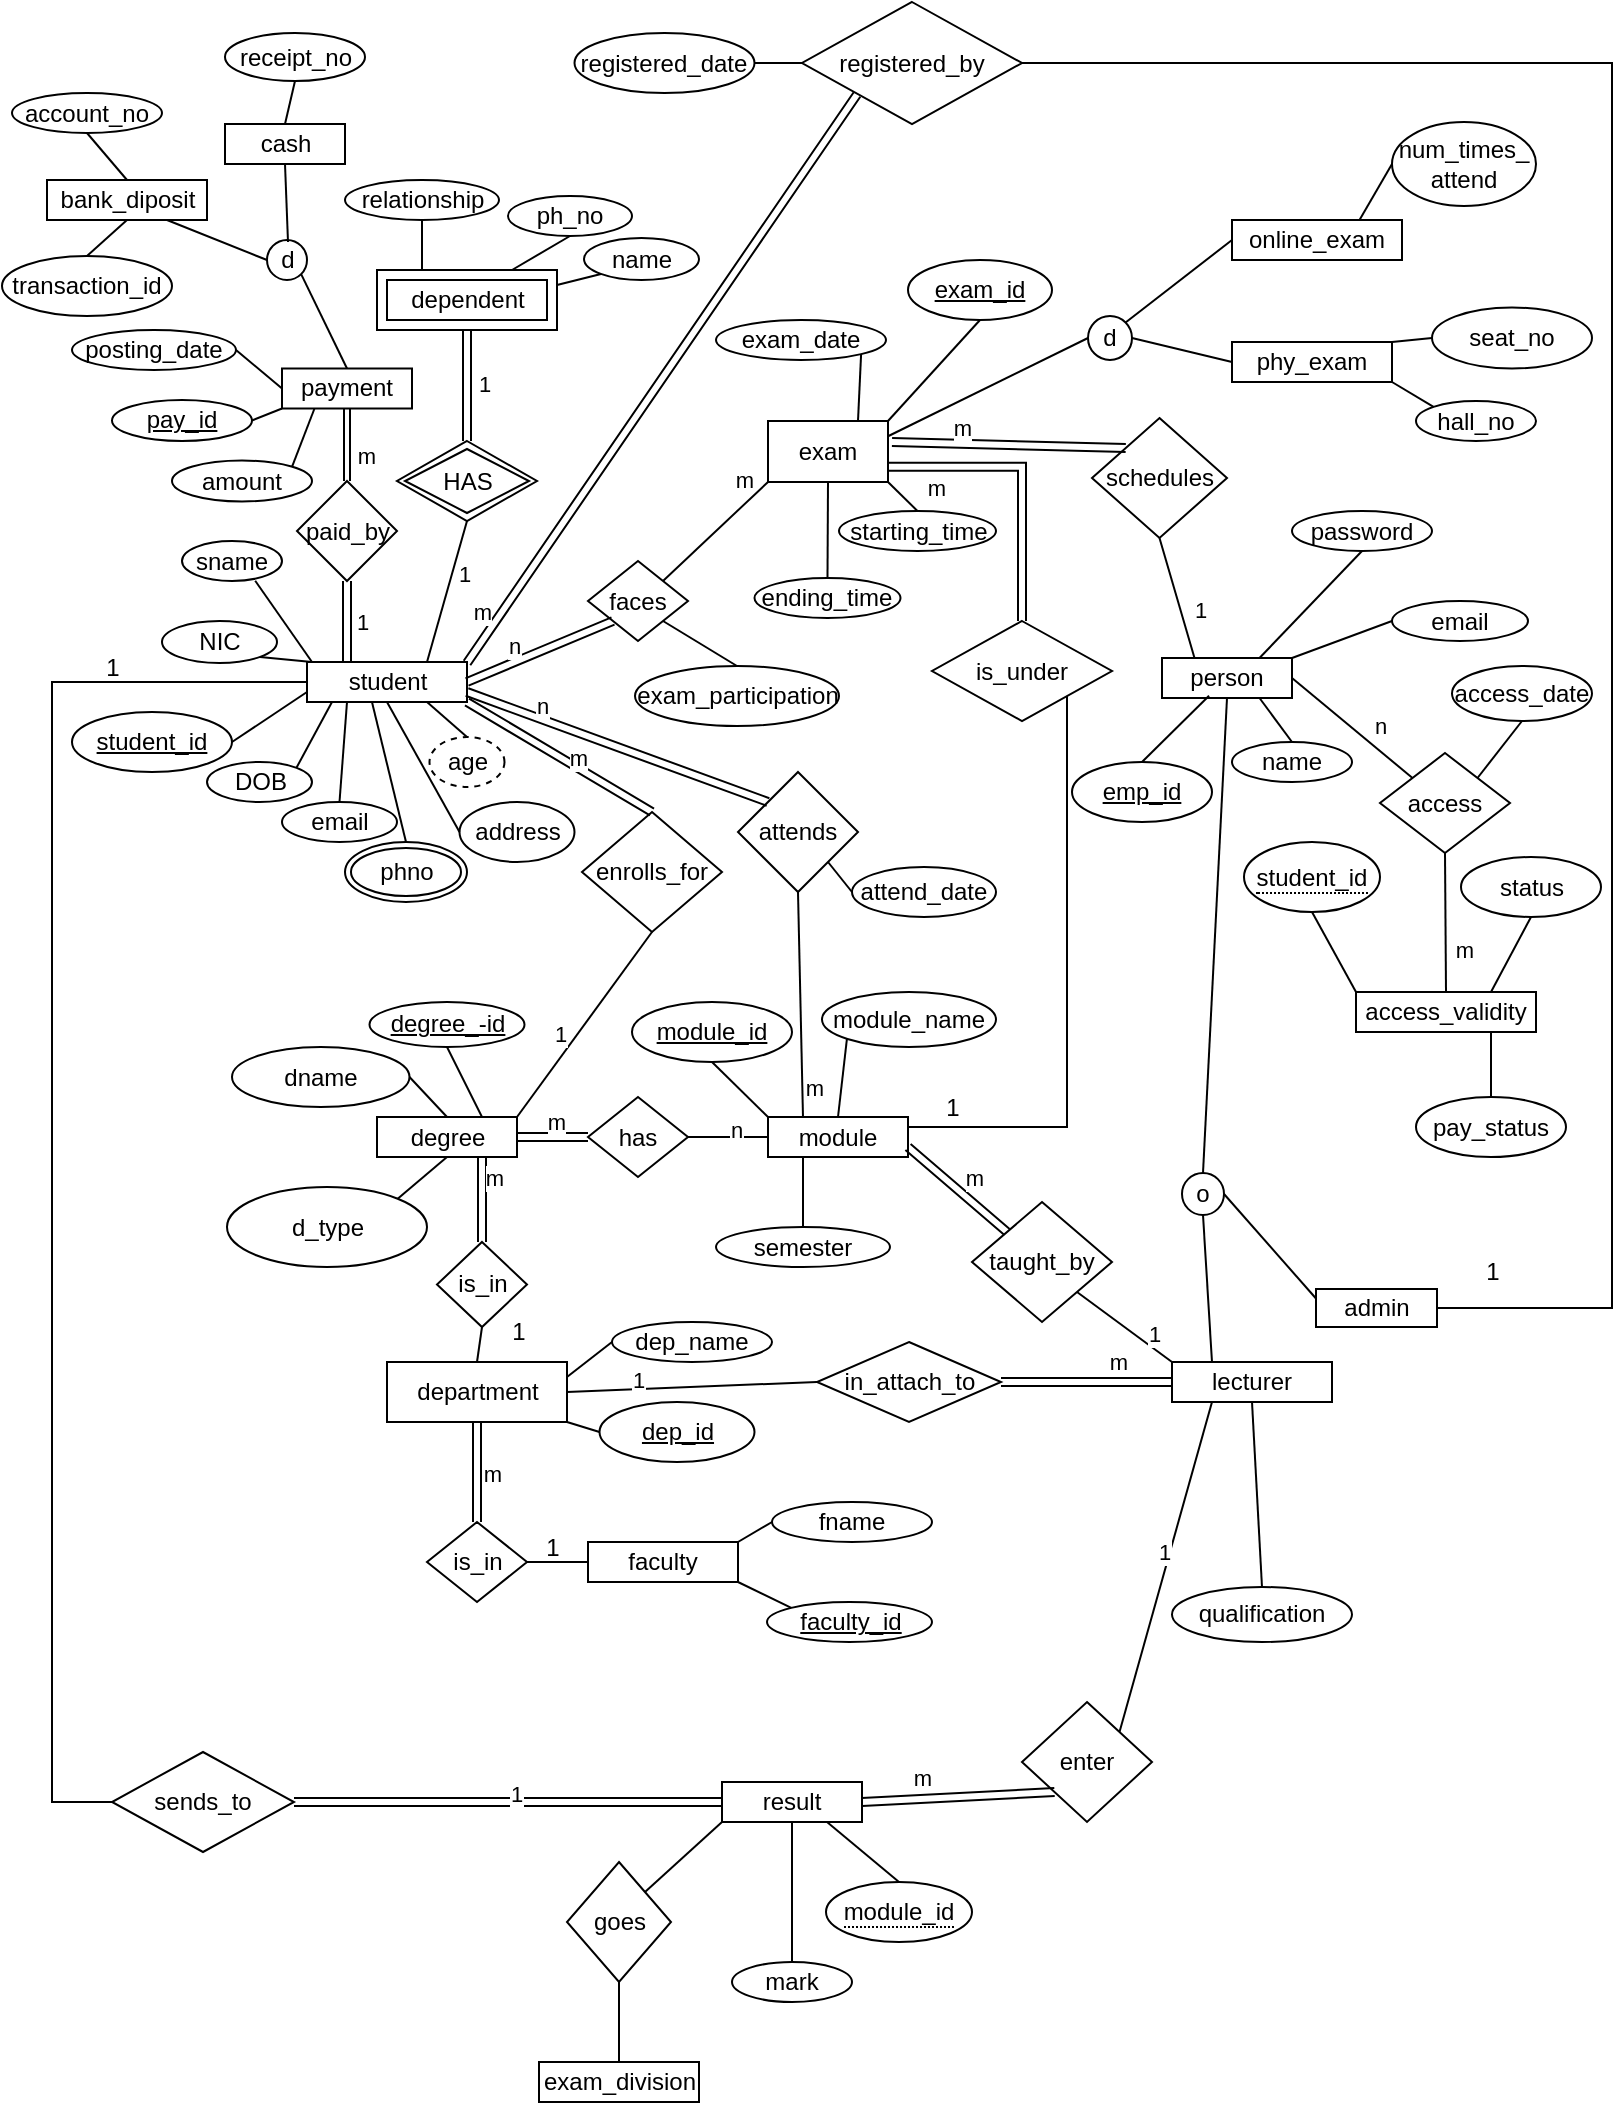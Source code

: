 <mxfile version="22.1.17" type="github">
  <diagram id="R2lEEEUBdFMjLlhIrx00" name="Page-1">
    <mxGraphModel dx="1050" dy="557" grid="1" gridSize="10" guides="1" tooltips="1" connect="1" arrows="1" fold="1" page="1" pageScale="1" pageWidth="850" pageHeight="1100" math="0" shadow="0" extFonts="Permanent Marker^https://fonts.googleapis.com/css?family=Permanent+Marker">
      <root>
        <mxCell id="0" />
        <mxCell id="1" parent="0" />
        <mxCell id="kpMlG1sAVwpaGIiOpCB2-3" value="access_validity" style="rounded=0;whiteSpace=wrap;html=1;" parent="1" vertex="1">
          <mxGeometry x="702" y="505" width="90" height="20" as="geometry" />
        </mxCell>
        <mxCell id="kpMlG1sAVwpaGIiOpCB2-4" value="exam_division" style="rounded=0;whiteSpace=wrap;html=1;" parent="1" vertex="1">
          <mxGeometry x="293.5" y="1040" width="80" height="20" as="geometry" />
        </mxCell>
        <mxCell id="kpMlG1sAVwpaGIiOpCB2-5" value="bank_diposit" style="rounded=0;whiteSpace=wrap;html=1;direction=west;" parent="1" vertex="1">
          <mxGeometry x="47.5" y="99" width="80" height="20" as="geometry" />
        </mxCell>
        <mxCell id="kpMlG1sAVwpaGIiOpCB2-6" value="student" style="rounded=0;whiteSpace=wrap;html=1;" parent="1" vertex="1">
          <mxGeometry x="177.5" y="340" width="80" height="20" as="geometry" />
        </mxCell>
        <mxCell id="kpMlG1sAVwpaGIiOpCB2-8" value="exam" style="rounded=0;whiteSpace=wrap;html=1;" parent="1" vertex="1">
          <mxGeometry x="408" y="219.5" width="60" height="30.5" as="geometry" />
        </mxCell>
        <mxCell id="kpMlG1sAVwpaGIiOpCB2-9" value="person" style="rounded=0;whiteSpace=wrap;html=1;" parent="1" vertex="1">
          <mxGeometry x="605" y="338" width="65" height="20" as="geometry" />
        </mxCell>
        <mxCell id="kpMlG1sAVwpaGIiOpCB2-10" value="faculty" style="rounded=0;whiteSpace=wrap;html=1;" parent="1" vertex="1">
          <mxGeometry x="318" y="780" width="75" height="20" as="geometry" />
        </mxCell>
        <mxCell id="kpMlG1sAVwpaGIiOpCB2-11" value="degree" style="rounded=0;whiteSpace=wrap;html=1;" parent="1" vertex="1">
          <mxGeometry x="212.5" y="567.5" width="70" height="20" as="geometry" />
        </mxCell>
        <mxCell id="kpMlG1sAVwpaGIiOpCB2-12" value="department" style="rounded=0;whiteSpace=wrap;html=1;" parent="1" vertex="1">
          <mxGeometry x="217.5" y="690" width="90" height="30" as="geometry" />
        </mxCell>
        <mxCell id="kpMlG1sAVwpaGIiOpCB2-13" value="cash" style="rounded=0;whiteSpace=wrap;html=1;" parent="1" vertex="1">
          <mxGeometry x="136.5" y="71" width="60" height="20" as="geometry" />
        </mxCell>
        <mxCell id="kpMlG1sAVwpaGIiOpCB2-14" value="lecturer" style="rounded=0;whiteSpace=wrap;html=1;" parent="1" vertex="1">
          <mxGeometry x="610" y="690" width="80" height="20" as="geometry" />
        </mxCell>
        <mxCell id="kpMlG1sAVwpaGIiOpCB2-16" value="phy_exam" style="rounded=0;whiteSpace=wrap;html=1;" parent="1" vertex="1">
          <mxGeometry x="640" y="180" width="80" height="20" as="geometry" />
        </mxCell>
        <mxCell id="kpMlG1sAVwpaGIiOpCB2-17" value="result" style="rounded=0;whiteSpace=wrap;html=1;" parent="1" vertex="1">
          <mxGeometry x="385" y="900" width="70" height="20" as="geometry" />
        </mxCell>
        <mxCell id="kpMlG1sAVwpaGIiOpCB2-19" value="d" style="ellipse;whiteSpace=wrap;html=1;aspect=fixed;" parent="1" vertex="1">
          <mxGeometry x="157.5" y="129" width="20" height="20" as="geometry" />
        </mxCell>
        <mxCell id="kpMlG1sAVwpaGIiOpCB2-21" value="" style="endArrow=none;html=1;rounded=0;entryX=0.5;entryY=1;entryDx=0;entryDy=0;" parent="1" target="kpMlG1sAVwpaGIiOpCB2-13" edge="1">
          <mxGeometry width="50" height="50" relative="1" as="geometry">
            <mxPoint x="168" y="130" as="sourcePoint" />
            <mxPoint x="160" y="40" as="targetPoint" />
          </mxGeometry>
        </mxCell>
        <mxCell id="kpMlG1sAVwpaGIiOpCB2-22" value="" style="endArrow=none;html=1;rounded=0;exitX=0.25;exitY=0;exitDx=0;exitDy=0;entryX=0;entryY=0.5;entryDx=0;entryDy=0;" parent="1" source="kpMlG1sAVwpaGIiOpCB2-5" target="kpMlG1sAVwpaGIiOpCB2-19" edge="1">
          <mxGeometry width="50" height="50" relative="1" as="geometry">
            <mxPoint x="122.5" y="140" as="sourcePoint" />
            <mxPoint x="160" y="150" as="targetPoint" />
          </mxGeometry>
        </mxCell>
        <mxCell id="kpMlG1sAVwpaGIiOpCB2-23" value="" style="endArrow=none;html=1;rounded=0;entryX=0.5;entryY=0;entryDx=0;entryDy=0;exitX=1;exitY=1;exitDx=0;exitDy=0;" parent="1" source="kpMlG1sAVwpaGIiOpCB2-19" target="kpMlG1sAVwpaGIiOpCB2-258" edge="1">
          <mxGeometry width="50" height="50" relative="1" as="geometry">
            <mxPoint x="190" y="120" as="sourcePoint" />
            <mxPoint x="202.5" y="180" as="targetPoint" />
          </mxGeometry>
        </mxCell>
        <mxCell id="kpMlG1sAVwpaGIiOpCB2-25" value="paid_by" style="rhombus;whiteSpace=wrap;html=1;" parent="1" vertex="1">
          <mxGeometry x="172.5" y="249.5" width="50" height="50" as="geometry" />
        </mxCell>
        <mxCell id="kpMlG1sAVwpaGIiOpCB2-26" value="registered_by" style="rhombus;whiteSpace=wrap;html=1;" parent="1" vertex="1">
          <mxGeometry x="425" y="10" width="110" height="61" as="geometry" />
        </mxCell>
        <mxCell id="kpMlG1sAVwpaGIiOpCB2-28" value="faces" style="rhombus;whiteSpace=wrap;html=1;" parent="1" vertex="1">
          <mxGeometry x="318" y="289.5" width="50" height="40" as="geometry" />
        </mxCell>
        <mxCell id="kpMlG1sAVwpaGIiOpCB2-29" value="enter" style="rhombus;whiteSpace=wrap;html=1;" parent="1" vertex="1">
          <mxGeometry x="535" y="860" width="65" height="60" as="geometry" />
        </mxCell>
        <mxCell id="kpMlG1sAVwpaGIiOpCB2-30" value="access" style="rhombus;whiteSpace=wrap;html=1;" parent="1" vertex="1">
          <mxGeometry x="714" y="385.5" width="65" height="50" as="geometry" />
        </mxCell>
        <mxCell id="kpMlG1sAVwpaGIiOpCB2-31" value="is_in" style="rhombus;whiteSpace=wrap;html=1;" parent="1" vertex="1">
          <mxGeometry x="242.5" y="630" width="45" height="42.5" as="geometry" />
        </mxCell>
        <mxCell id="kpMlG1sAVwpaGIiOpCB2-32" value="enrolls_for" style="rhombus;whiteSpace=wrap;html=1;" parent="1" vertex="1">
          <mxGeometry x="315" y="415" width="70" height="60" as="geometry" />
        </mxCell>
        <mxCell id="kpMlG1sAVwpaGIiOpCB2-33" value="schedules" style="rhombus;whiteSpace=wrap;html=1;" parent="1" vertex="1">
          <mxGeometry x="570" y="218" width="67.5" height="60" as="geometry" />
        </mxCell>
        <mxCell id="kpMlG1sAVwpaGIiOpCB2-34" value="attends" style="rhombus;whiteSpace=wrap;html=1;" parent="1" vertex="1">
          <mxGeometry x="393" y="395" width="60" height="60" as="geometry" />
        </mxCell>
        <mxCell id="kpMlG1sAVwpaGIiOpCB2-36" value="goes" style="rhombus;whiteSpace=wrap;html=1;" parent="1" vertex="1">
          <mxGeometry x="307.5" y="940" width="52" height="60" as="geometry" />
        </mxCell>
        <mxCell id="kpMlG1sAVwpaGIiOpCB2-37" value="is_in" style="rhombus;whiteSpace=wrap;html=1;" parent="1" vertex="1">
          <mxGeometry x="237.5" y="770" width="50" height="40" as="geometry" />
        </mxCell>
        <mxCell id="kpMlG1sAVwpaGIiOpCB2-38" value="taught_by" style="rhombus;whiteSpace=wrap;html=1;" parent="1" vertex="1">
          <mxGeometry x="510" y="610" width="70" height="60" as="geometry" />
        </mxCell>
        <mxCell id="kpMlG1sAVwpaGIiOpCB2-45" value="" style="endArrow=none;html=1;rounded=0;entryX=0.5;entryY=1;entryDx=0;entryDy=0;exitX=1;exitY=0;exitDx=0;exitDy=0;" parent="1" source="kpMlG1sAVwpaGIiOpCB2-11" target="kpMlG1sAVwpaGIiOpCB2-32" edge="1">
          <mxGeometry width="50" height="50" relative="1" as="geometry">
            <mxPoint x="170" y="470" as="sourcePoint" />
            <mxPoint x="307.5" y="340" as="targetPoint" />
          </mxGeometry>
        </mxCell>
        <mxCell id="kpMlG1sAVwpaGIiOpCB2-301" value="1" style="edgeLabel;html=1;align=center;verticalAlign=middle;resizable=0;points=[];" parent="kpMlG1sAVwpaGIiOpCB2-45" vertex="1" connectable="0">
          <mxGeometry x="-0.195" y="7" relative="1" as="geometry">
            <mxPoint as="offset" />
          </mxGeometry>
        </mxCell>
        <mxCell id="kpMlG1sAVwpaGIiOpCB2-47" value="" style="endArrow=none;html=1;rounded=0;entryX=1;entryY=0.5;entryDx=0;entryDy=0;exitX=0;exitY=0;exitDx=0;exitDy=0;" parent="1" source="kpMlG1sAVwpaGIiOpCB2-30" target="kpMlG1sAVwpaGIiOpCB2-9" edge="1">
          <mxGeometry width="50" height="50" relative="1" as="geometry">
            <mxPoint x="55" y="330" as="sourcePoint" />
            <mxPoint x="105" y="280" as="targetPoint" />
          </mxGeometry>
        </mxCell>
        <mxCell id="HL0-KC35dBzo_IV2quVp-2" value="n" style="edgeLabel;html=1;align=center;verticalAlign=middle;resizable=0;points=[];" vertex="1" connectable="0" parent="kpMlG1sAVwpaGIiOpCB2-47">
          <mxGeometry x="-0.252" y="-9" relative="1" as="geometry">
            <mxPoint as="offset" />
          </mxGeometry>
        </mxCell>
        <mxCell id="kpMlG1sAVwpaGIiOpCB2-48" value="" style="endArrow=none;html=1;rounded=0;entryX=0.5;entryY=1;entryDx=0;entryDy=0;exitX=0.5;exitY=0;exitDx=0;exitDy=0;" parent="1" source="kpMlG1sAVwpaGIiOpCB2-3" target="kpMlG1sAVwpaGIiOpCB2-30" edge="1">
          <mxGeometry width="50" height="50" relative="1" as="geometry">
            <mxPoint x="85" y="470" as="sourcePoint" />
            <mxPoint x="135" y="420" as="targetPoint" />
          </mxGeometry>
        </mxCell>
        <mxCell id="HL0-KC35dBzo_IV2quVp-1" value="m" style="edgeLabel;html=1;align=center;verticalAlign=middle;resizable=0;points=[];" vertex="1" connectable="0" parent="kpMlG1sAVwpaGIiOpCB2-48">
          <mxGeometry x="-0.387" y="-9" relative="1" as="geometry">
            <mxPoint as="offset" />
          </mxGeometry>
        </mxCell>
        <mxCell id="kpMlG1sAVwpaGIiOpCB2-49" value="" style="endArrow=none;html=1;rounded=0;entryX=1;entryY=0.5;entryDx=0;entryDy=0;exitX=0;exitY=0.5;exitDx=0;exitDy=0;" parent="1" source="kpMlG1sAVwpaGIiOpCB2-100" target="kpMlG1sAVwpaGIiOpCB2-27" edge="1">
          <mxGeometry width="50" height="50" relative="1" as="geometry">
            <mxPoint x="300" y="482.5" as="sourcePoint" />
            <mxPoint x="320" y="460" as="targetPoint" />
          </mxGeometry>
        </mxCell>
        <mxCell id="kpMlG1sAVwpaGIiOpCB2-305" value="n" style="edgeLabel;html=1;align=center;verticalAlign=middle;resizable=0;points=[];" parent="kpMlG1sAVwpaGIiOpCB2-49" vertex="1" connectable="0">
          <mxGeometry x="-0.19" y="-4" relative="1" as="geometry">
            <mxPoint as="offset" />
          </mxGeometry>
        </mxCell>
        <mxCell id="kpMlG1sAVwpaGIiOpCB2-50" value="" style="endArrow=none;html=1;rounded=0;entryX=1;entryY=0;entryDx=0;entryDy=0;exitX=0;exitY=1;exitDx=0;exitDy=0;" parent="1" source="kpMlG1sAVwpaGIiOpCB2-8" target="kpMlG1sAVwpaGIiOpCB2-28" edge="1">
          <mxGeometry width="50" height="50" relative="1" as="geometry">
            <mxPoint x="450" y="130" as="sourcePoint" />
            <mxPoint x="529.33" y="250" as="targetPoint" />
          </mxGeometry>
        </mxCell>
        <mxCell id="kpMlG1sAVwpaGIiOpCB2-268" value="m" style="edgeLabel;html=1;align=center;verticalAlign=middle;resizable=0;points=[];" parent="kpMlG1sAVwpaGIiOpCB2-50" vertex="1" connectable="0">
          <mxGeometry x="-0.773" y="-9" relative="1" as="geometry">
            <mxPoint as="offset" />
          </mxGeometry>
        </mxCell>
        <mxCell id="kpMlG1sAVwpaGIiOpCB2-51" value="" style="endArrow=none;html=1;rounded=0;entryX=1;entryY=0;entryDx=0;entryDy=0;exitX=0;exitY=0.5;exitDx=0;exitDy=0;" parent="1" source="kpMlG1sAVwpaGIiOpCB2-166" target="kpMlG1sAVwpaGIiOpCB2-55" edge="1">
          <mxGeometry width="50" height="50" relative="1" as="geometry">
            <mxPoint x="680" y="100" as="sourcePoint" />
            <mxPoint x="670" y="250" as="targetPoint" />
          </mxGeometry>
        </mxCell>
        <mxCell id="kpMlG1sAVwpaGIiOpCB2-52" value="" style="endArrow=none;html=1;rounded=0;exitX=0;exitY=0.5;exitDx=0;exitDy=0;entryX=1;entryY=0.5;entryDx=0;entryDy=0;" parent="1" source="kpMlG1sAVwpaGIiOpCB2-16" target="kpMlG1sAVwpaGIiOpCB2-55" edge="1">
          <mxGeometry width="50" height="50" relative="1" as="geometry">
            <mxPoint x="705" y="209.67" as="sourcePoint" />
            <mxPoint x="690" y="240" as="targetPoint" />
          </mxGeometry>
        </mxCell>
        <mxCell id="kpMlG1sAVwpaGIiOpCB2-54" value="" style="endArrow=none;html=1;rounded=0;entryX=0;entryY=0;entryDx=0;entryDy=0;exitX=1;exitY=1;exitDx=0;exitDy=0;" parent="1" source="kpMlG1sAVwpaGIiOpCB2-38" target="kpMlG1sAVwpaGIiOpCB2-14" edge="1">
          <mxGeometry width="50" height="50" relative="1" as="geometry">
            <mxPoint x="560" y="650" as="sourcePoint" />
            <mxPoint x="510" y="485" as="targetPoint" />
          </mxGeometry>
        </mxCell>
        <mxCell id="kpMlG1sAVwpaGIiOpCB2-315" value="1" style="edgeLabel;html=1;align=center;verticalAlign=middle;resizable=0;points=[];" parent="kpMlG1sAVwpaGIiOpCB2-54" vertex="1" connectable="0">
          <mxGeometry x="0.46" y="6" relative="1" as="geometry">
            <mxPoint as="offset" />
          </mxGeometry>
        </mxCell>
        <mxCell id="kpMlG1sAVwpaGIiOpCB2-55" value="d" style="ellipse;whiteSpace=wrap;html=1;aspect=fixed;" parent="1" vertex="1">
          <mxGeometry x="568" y="167" width="22" height="22" as="geometry" />
        </mxCell>
        <mxCell id="kpMlG1sAVwpaGIiOpCB2-56" value="" style="endArrow=none;html=1;rounded=0;exitX=0;exitY=0.5;exitDx=0;exitDy=0;entryX=1;entryY=0.25;entryDx=0;entryDy=0;" parent="1" source="kpMlG1sAVwpaGIiOpCB2-55" target="kpMlG1sAVwpaGIiOpCB2-8" edge="1">
          <mxGeometry width="50" height="50" relative="1" as="geometry">
            <mxPoint x="580" y="50" as="sourcePoint" />
            <mxPoint x="470" y="140" as="targetPoint" />
          </mxGeometry>
        </mxCell>
        <mxCell id="kpMlG1sAVwpaGIiOpCB2-61" value="" style="endArrow=none;html=1;rounded=0;entryX=1;entryY=0.5;entryDx=0;entryDy=0;edgeStyle=orthogonalEdgeStyle;exitX=1;exitY=0.5;exitDx=0;exitDy=0;" parent="1" source="kpMlG1sAVwpaGIiOpCB2-26" target="kpMlG1sAVwpaGIiOpCB2-280" edge="1">
          <mxGeometry width="50" height="50" relative="1" as="geometry">
            <mxPoint x="580" y="80" as="sourcePoint" />
            <mxPoint x="746.5" y="346" as="targetPoint" />
            <Array as="points">
              <mxPoint x="830" y="41" />
              <mxPoint x="830" y="663" />
            </Array>
          </mxGeometry>
        </mxCell>
        <mxCell id="kpMlG1sAVwpaGIiOpCB2-63" value="" style="endArrow=none;html=1;rounded=0;exitX=0.5;exitY=0;exitDx=0;exitDy=0;entryX=0.5;entryY=1;entryDx=0;entryDy=0;" parent="1" source="kpMlG1sAVwpaGIiOpCB2-12" target="kpMlG1sAVwpaGIiOpCB2-31" edge="1">
          <mxGeometry width="50" height="50" relative="1" as="geometry">
            <mxPoint x="140" y="390" as="sourcePoint" />
            <mxPoint x="190" y="340" as="targetPoint" />
          </mxGeometry>
        </mxCell>
        <mxCell id="kpMlG1sAVwpaGIiOpCB2-65" value="" style="endArrow=none;html=1;rounded=0;exitX=0;exitY=0.5;exitDx=0;exitDy=0;entryX=1;entryY=0.5;entryDx=0;entryDy=0;" parent="1" source="kpMlG1sAVwpaGIiOpCB2-10" target="kpMlG1sAVwpaGIiOpCB2-37" edge="1">
          <mxGeometry width="50" height="50" relative="1" as="geometry">
            <mxPoint x="55" y="530" as="sourcePoint" />
            <mxPoint x="105" y="480" as="targetPoint" />
          </mxGeometry>
        </mxCell>
        <mxCell id="kpMlG1sAVwpaGIiOpCB2-69" style="edgeStyle=orthogonalEdgeStyle;rounded=0;orthogonalLoop=1;jettySize=auto;html=1;exitX=0.5;exitY=1;exitDx=0;exitDy=0;" parent="1" edge="1">
          <mxGeometry relative="1" as="geometry">
            <mxPoint x="717.5" y="110" as="sourcePoint" />
            <mxPoint x="717.5" y="110" as="targetPoint" />
          </mxGeometry>
        </mxCell>
        <mxCell id="kpMlG1sAVwpaGIiOpCB2-70" value="" style="endArrow=none;html=1;rounded=0;entryX=0.25;entryY=1;entryDx=0;entryDy=0;exitX=1;exitY=0;exitDx=0;exitDy=0;" parent="1" source="kpMlG1sAVwpaGIiOpCB2-29" target="kpMlG1sAVwpaGIiOpCB2-14" edge="1">
          <mxGeometry width="50" height="50" relative="1" as="geometry">
            <mxPoint x="762" y="680" as="sourcePoint" />
            <mxPoint x="760" y="570" as="targetPoint" />
          </mxGeometry>
        </mxCell>
        <mxCell id="kpMlG1sAVwpaGIiOpCB2-321" value="1" style="edgeLabel;html=1;align=center;verticalAlign=middle;resizable=0;points=[];" parent="kpMlG1sAVwpaGIiOpCB2-70" vertex="1" connectable="0">
          <mxGeometry x="0.083" y="3" relative="1" as="geometry">
            <mxPoint as="offset" />
          </mxGeometry>
        </mxCell>
        <mxCell id="kpMlG1sAVwpaGIiOpCB2-71" value="" style="endArrow=none;html=1;rounded=0;entryX=0;entryY=1;entryDx=0;entryDy=0;exitX=1;exitY=0;exitDx=0;exitDy=0;" parent="1" source="kpMlG1sAVwpaGIiOpCB2-36" target="kpMlG1sAVwpaGIiOpCB2-17" edge="1">
          <mxGeometry width="50" height="50" relative="1" as="geometry">
            <mxPoint x="582" y="830" as="sourcePoint" />
            <mxPoint x="580" y="720" as="targetPoint" />
          </mxGeometry>
        </mxCell>
        <mxCell id="kpMlG1sAVwpaGIiOpCB2-73" value="" style="endArrow=none;html=1;rounded=0;entryX=0.5;entryY=1;entryDx=0;entryDy=0;exitX=0.5;exitY=0;exitDx=0;exitDy=0;" parent="1" source="kpMlG1sAVwpaGIiOpCB2-4" target="kpMlG1sAVwpaGIiOpCB2-36" edge="1">
          <mxGeometry width="50" height="50" relative="1" as="geometry">
            <mxPoint x="425" y="715" as="sourcePoint" />
            <mxPoint x="498" y="670" as="targetPoint" />
          </mxGeometry>
        </mxCell>
        <mxCell id="kpMlG1sAVwpaGIiOpCB2-74" value="" style="endArrow=none;html=1;rounded=0;exitX=0.25;exitY=0;exitDx=0;exitDy=0;entryX=0.5;entryY=1;entryDx=0;entryDy=0;" parent="1" source="kpMlG1sAVwpaGIiOpCB2-9" target="kpMlG1sAVwpaGIiOpCB2-33" edge="1">
          <mxGeometry width="50" height="50" relative="1" as="geometry">
            <mxPoint x="100" y="444" as="sourcePoint" />
            <mxPoint x="150" y="394" as="targetPoint" />
          </mxGeometry>
        </mxCell>
        <mxCell id="kpMlG1sAVwpaGIiOpCB2-273" value="1" style="edgeLabel;html=1;align=center;verticalAlign=middle;resizable=0;points=[];" parent="kpMlG1sAVwpaGIiOpCB2-74" vertex="1" connectable="0">
          <mxGeometry x="-0.259" y="-9" relative="1" as="geometry">
            <mxPoint as="offset" />
          </mxGeometry>
        </mxCell>
        <mxCell id="kpMlG1sAVwpaGIiOpCB2-79" value="" style="endArrow=none;html=1;rounded=0;entryX=0.25;entryY=0;entryDx=0;entryDy=0;exitX=0.5;exitY=1;exitDx=0;exitDy=0;" parent="1" source="kpMlG1sAVwpaGIiOpCB2-34" target="kpMlG1sAVwpaGIiOpCB2-100" edge="1">
          <mxGeometry width="50" height="50" relative="1" as="geometry">
            <mxPoint x="320" y="420" as="sourcePoint" />
            <mxPoint x="335" y="470" as="targetPoint" />
          </mxGeometry>
        </mxCell>
        <mxCell id="kpMlG1sAVwpaGIiOpCB2-298" value="m" style="edgeLabel;html=1;align=center;verticalAlign=middle;resizable=0;points=[];" parent="kpMlG1sAVwpaGIiOpCB2-79" vertex="1" connectable="0">
          <mxGeometry x="0.741" y="6" relative="1" as="geometry">
            <mxPoint as="offset" />
          </mxGeometry>
        </mxCell>
        <mxCell id="kpMlG1sAVwpaGIiOpCB2-80" value="" style="endArrow=none;html=1;rounded=0;entryX=0.25;entryY=0;entryDx=0;entryDy=0;exitX=0.5;exitY=1;exitDx=0;exitDy=0;" parent="1" source="kpMlG1sAVwpaGIiOpCB2-278" target="kpMlG1sAVwpaGIiOpCB2-14" edge="1">
          <mxGeometry width="50" height="50" relative="1" as="geometry">
            <mxPoint x="628.75" y="622.5" as="sourcePoint" />
            <mxPoint x="543" y="580" as="targetPoint" />
          </mxGeometry>
        </mxCell>
        <mxCell id="kpMlG1sAVwpaGIiOpCB2-27" value="has" style="rhombus;whiteSpace=wrap;html=1;" parent="1" vertex="1">
          <mxGeometry x="318" y="557.5" width="50" height="40" as="geometry" />
        </mxCell>
        <mxCell id="kpMlG1sAVwpaGIiOpCB2-97" style="edgeStyle=orthogonalEdgeStyle;rounded=0;orthogonalLoop=1;jettySize=auto;html=1;exitX=0.5;exitY=1;exitDx=0;exitDy=0;" parent="1" edge="1">
          <mxGeometry relative="1" as="geometry">
            <mxPoint x="335" y="495" as="sourcePoint" />
            <mxPoint x="335" y="495" as="targetPoint" />
          </mxGeometry>
        </mxCell>
        <mxCell id="kpMlG1sAVwpaGIiOpCB2-100" value="module" style="rounded=0;whiteSpace=wrap;html=1;" parent="1" vertex="1">
          <mxGeometry x="408" y="567.5" width="70" height="20" as="geometry" />
        </mxCell>
        <mxCell id="kpMlG1sAVwpaGIiOpCB2-102" value="email" style="ellipse;whiteSpace=wrap;html=1;align=center;" parent="1" vertex="1">
          <mxGeometry x="165" y="410" width="57.5" height="20" as="geometry" />
        </mxCell>
        <mxCell id="kpMlG1sAVwpaGIiOpCB2-103" value="DOB" style="ellipse;whiteSpace=wrap;html=1;align=center;" parent="1" vertex="1">
          <mxGeometry x="127.5" y="390" width="52.5" height="20" as="geometry" />
        </mxCell>
        <mxCell id="kpMlG1sAVwpaGIiOpCB2-105" value="address" style="ellipse;whiteSpace=wrap;html=1;align=center;" parent="1" vertex="1">
          <mxGeometry x="253.75" y="410" width="57.5" height="30" as="geometry" />
        </mxCell>
        <mxCell id="kpMlG1sAVwpaGIiOpCB2-106" value="&lt;u&gt;student_id&lt;/u&gt;" style="ellipse;whiteSpace=wrap;html=1;align=center;" parent="1" vertex="1">
          <mxGeometry x="60" y="365" width="80" height="30" as="geometry" />
        </mxCell>
        <mxCell id="kpMlG1sAVwpaGIiOpCB2-107" value="NIC" style="ellipse;whiteSpace=wrap;html=1;align=center;" parent="1" vertex="1">
          <mxGeometry x="105" y="319.5" width="57.5" height="21" as="geometry" />
        </mxCell>
        <mxCell id="kpMlG1sAVwpaGIiOpCB2-108" value="sname" style="ellipse;whiteSpace=wrap;html=1;align=center;" parent="1" vertex="1">
          <mxGeometry x="115" y="279.5" width="50" height="20" as="geometry" />
        </mxCell>
        <mxCell id="kpMlG1sAVwpaGIiOpCB2-110" value="age" style="ellipse;whiteSpace=wrap;html=1;align=center;dashed=1;" parent="1" vertex="1">
          <mxGeometry x="238.75" y="377.5" width="37.5" height="25" as="geometry" />
        </mxCell>
        <mxCell id="kpMlG1sAVwpaGIiOpCB2-111" value="phno" style="ellipse;shape=doubleEllipse;margin=3;whiteSpace=wrap;html=1;align=center;" parent="1" vertex="1">
          <mxGeometry x="196.5" y="430" width="61" height="30" as="geometry" />
        </mxCell>
        <mxCell id="kpMlG1sAVwpaGIiOpCB2-112" value="" style="endArrow=none;html=1;rounded=0;exitX=0.5;exitY=0;exitDx=0;exitDy=0;entryX=0.406;entryY=1;entryDx=0;entryDy=0;entryPerimeter=0;" parent="1" source="kpMlG1sAVwpaGIiOpCB2-111" target="kpMlG1sAVwpaGIiOpCB2-6" edge="1">
          <mxGeometry width="50" height="50" relative="1" as="geometry">
            <mxPoint x="109.5" y="410" as="sourcePoint" />
            <mxPoint x="159.5" y="360" as="targetPoint" />
          </mxGeometry>
        </mxCell>
        <mxCell id="kpMlG1sAVwpaGIiOpCB2-113" value="" style="endArrow=none;html=1;rounded=0;exitX=0.5;exitY=0;exitDx=0;exitDy=0;entryX=0.75;entryY=1;entryDx=0;entryDy=0;" parent="1" source="kpMlG1sAVwpaGIiOpCB2-110" target="kpMlG1sAVwpaGIiOpCB2-6" edge="1">
          <mxGeometry width="50" height="50" relative="1" as="geometry">
            <mxPoint x="150" y="425" as="sourcePoint" />
            <mxPoint x="200" y="375" as="targetPoint" />
          </mxGeometry>
        </mxCell>
        <mxCell id="kpMlG1sAVwpaGIiOpCB2-114" value="" style="endArrow=none;html=1;rounded=0;exitX=0;exitY=0.5;exitDx=0;exitDy=0;entryX=0.5;entryY=1;entryDx=0;entryDy=0;" parent="1" source="kpMlG1sAVwpaGIiOpCB2-105" target="kpMlG1sAVwpaGIiOpCB2-6" edge="1">
          <mxGeometry width="50" height="50" relative="1" as="geometry">
            <mxPoint x="157.5" y="425" as="sourcePoint" />
            <mxPoint x="207.5" y="375" as="targetPoint" />
          </mxGeometry>
        </mxCell>
        <mxCell id="kpMlG1sAVwpaGIiOpCB2-115" value="" style="endArrow=none;html=1;rounded=0;exitX=0.5;exitY=0;exitDx=0;exitDy=0;entryX=0.25;entryY=1;entryDx=0;entryDy=0;" parent="1" source="kpMlG1sAVwpaGIiOpCB2-102" target="kpMlG1sAVwpaGIiOpCB2-6" edge="1">
          <mxGeometry width="50" height="50" relative="1" as="geometry">
            <mxPoint x="110" y="450" as="sourcePoint" />
            <mxPoint x="160" y="400" as="targetPoint" />
          </mxGeometry>
        </mxCell>
        <mxCell id="kpMlG1sAVwpaGIiOpCB2-116" value="" style="endArrow=none;html=1;rounded=0;exitX=1;exitY=0;exitDx=0;exitDy=0;" parent="1" source="kpMlG1sAVwpaGIiOpCB2-103" edge="1">
          <mxGeometry width="50" height="50" relative="1" as="geometry">
            <mxPoint x="110" y="410" as="sourcePoint" />
            <mxPoint x="190" y="360" as="targetPoint" />
          </mxGeometry>
        </mxCell>
        <mxCell id="kpMlG1sAVwpaGIiOpCB2-117" value="" style="endArrow=none;html=1;rounded=0;exitX=1;exitY=0.5;exitDx=0;exitDy=0;entryX=0;entryY=0.75;entryDx=0;entryDy=0;" parent="1" source="kpMlG1sAVwpaGIiOpCB2-106" target="kpMlG1sAVwpaGIiOpCB2-6" edge="1">
          <mxGeometry width="50" height="50" relative="1" as="geometry">
            <mxPoint x="100" y="390" as="sourcePoint" />
            <mxPoint x="150" y="340" as="targetPoint" />
          </mxGeometry>
        </mxCell>
        <mxCell id="kpMlG1sAVwpaGIiOpCB2-118" value="" style="endArrow=none;html=1;rounded=0;exitX=1;exitY=1;exitDx=0;exitDy=0;" parent="1" source="kpMlG1sAVwpaGIiOpCB2-107" edge="1">
          <mxGeometry width="50" height="50" relative="1" as="geometry">
            <mxPoint x="110" y="385" as="sourcePoint" />
            <mxPoint x="180" y="340" as="targetPoint" />
          </mxGeometry>
        </mxCell>
        <mxCell id="kpMlG1sAVwpaGIiOpCB2-119" value="" style="endArrow=none;html=1;rounded=0;entryX=0.5;entryY=1;entryDx=0;entryDy=0;shape=link;exitX=0.25;exitY=0;exitDx=0;exitDy=0;" parent="1" source="kpMlG1sAVwpaGIiOpCB2-6" target="kpMlG1sAVwpaGIiOpCB2-25" edge="1">
          <mxGeometry width="50" height="50" relative="1" as="geometry">
            <mxPoint x="190" y="340" as="sourcePoint" />
            <mxPoint x="210" y="296" as="targetPoint" />
          </mxGeometry>
        </mxCell>
        <mxCell id="kpMlG1sAVwpaGIiOpCB2-261" value="1" style="edgeLabel;html=1;align=center;verticalAlign=middle;resizable=0;points=[];" parent="kpMlG1sAVwpaGIiOpCB2-119" vertex="1" connectable="0">
          <mxGeometry x="0.017" y="-7" relative="1" as="geometry">
            <mxPoint as="offset" />
          </mxGeometry>
        </mxCell>
        <mxCell id="kpMlG1sAVwpaGIiOpCB2-127" value="module_name" style="ellipse;whiteSpace=wrap;html=1;align=center;" parent="1" vertex="1">
          <mxGeometry x="435" y="505" width="87" height="27.5" as="geometry" />
        </mxCell>
        <mxCell id="kpMlG1sAVwpaGIiOpCB2-129" value="&lt;u&gt;module_id&lt;/u&gt;" style="ellipse;whiteSpace=wrap;html=1;align=center;" parent="1" vertex="1">
          <mxGeometry x="340" y="510" width="80" height="30" as="geometry" />
        </mxCell>
        <mxCell id="kpMlG1sAVwpaGIiOpCB2-130" value="dname" style="ellipse;whiteSpace=wrap;html=1;align=center;" parent="1" vertex="1">
          <mxGeometry x="140" y="532.5" width="88.75" height="30" as="geometry" />
        </mxCell>
        <mxCell id="kpMlG1sAVwpaGIiOpCB2-131" value="d_type" style="ellipse;whiteSpace=wrap;html=1;align=center;" parent="1" vertex="1">
          <mxGeometry x="137.5" y="602.5" width="100" height="40" as="geometry" />
        </mxCell>
        <mxCell id="kpMlG1sAVwpaGIiOpCB2-132" value="&lt;u&gt;degree_-id&lt;/u&gt;" style="ellipse;whiteSpace=wrap;html=1;align=center;" parent="1" vertex="1">
          <mxGeometry x="208.75" y="510" width="77.5" height="22.5" as="geometry" />
        </mxCell>
        <mxCell id="kpMlG1sAVwpaGIiOpCB2-134" style="edgeStyle=orthogonalEdgeStyle;rounded=0;orthogonalLoop=1;jettySize=auto;html=1;exitX=0.5;exitY=1;exitDx=0;exitDy=0;" parent="1" source="kpMlG1sAVwpaGIiOpCB2-129" target="kpMlG1sAVwpaGIiOpCB2-129" edge="1">
          <mxGeometry relative="1" as="geometry" />
        </mxCell>
        <mxCell id="kpMlG1sAVwpaGIiOpCB2-135" value="" style="endArrow=none;html=1;rounded=0;exitX=1;exitY=0;exitDx=0;exitDy=0;entryX=0.5;entryY=1;entryDx=0;entryDy=0;" parent="1" source="kpMlG1sAVwpaGIiOpCB2-131" target="kpMlG1sAVwpaGIiOpCB2-11" edge="1">
          <mxGeometry width="50" height="50" relative="1" as="geometry">
            <mxPoint x="187.5" y="652.5" as="sourcePoint" />
            <mxPoint x="237.5" y="602.5" as="targetPoint" />
          </mxGeometry>
        </mxCell>
        <mxCell id="kpMlG1sAVwpaGIiOpCB2-136" value="" style="endArrow=none;html=1;rounded=0;exitX=1;exitY=0.5;exitDx=0;exitDy=0;entryX=0.5;entryY=0;entryDx=0;entryDy=0;" parent="1" source="kpMlG1sAVwpaGIiOpCB2-130" target="kpMlG1sAVwpaGIiOpCB2-11" edge="1">
          <mxGeometry width="50" height="50" relative="1" as="geometry">
            <mxPoint x="167.5" y="597.5" as="sourcePoint" />
            <mxPoint x="217.5" y="547.5" as="targetPoint" />
          </mxGeometry>
        </mxCell>
        <mxCell id="kpMlG1sAVwpaGIiOpCB2-137" value="" style="endArrow=none;html=1;rounded=0;exitX=0.5;exitY=1;exitDx=0;exitDy=0;entryX=0.75;entryY=0;entryDx=0;entryDy=0;" parent="1" source="kpMlG1sAVwpaGIiOpCB2-132" target="kpMlG1sAVwpaGIiOpCB2-11" edge="1">
          <mxGeometry width="50" height="50" relative="1" as="geometry">
            <mxPoint x="192.5" y="587.5" as="sourcePoint" />
            <mxPoint x="242.5" y="537.5" as="targetPoint" />
          </mxGeometry>
        </mxCell>
        <mxCell id="kpMlG1sAVwpaGIiOpCB2-139" value="semester" style="ellipse;whiteSpace=wrap;html=1;align=center;" parent="1" vertex="1">
          <mxGeometry x="382" y="622.5" width="87" height="20" as="geometry" />
        </mxCell>
        <mxCell id="kpMlG1sAVwpaGIiOpCB2-140" value="" style="endArrow=none;html=1;rounded=0;exitX=0.5;exitY=0;exitDx=0;exitDy=0;entryX=0.25;entryY=1;entryDx=0;entryDy=0;" parent="1" source="kpMlG1sAVwpaGIiOpCB2-139" target="kpMlG1sAVwpaGIiOpCB2-100" edge="1">
          <mxGeometry width="50" height="50" relative="1" as="geometry">
            <mxPoint x="445" y="690" as="sourcePoint" />
            <mxPoint x="495" y="640" as="targetPoint" />
          </mxGeometry>
        </mxCell>
        <mxCell id="kpMlG1sAVwpaGIiOpCB2-141" value="" style="endArrow=none;html=1;rounded=0;exitX=0.5;exitY=0;exitDx=0;exitDy=0;entryX=0;entryY=1;entryDx=0;entryDy=0;" parent="1" source="kpMlG1sAVwpaGIiOpCB2-100" target="kpMlG1sAVwpaGIiOpCB2-127" edge="1">
          <mxGeometry width="50" height="50" relative="1" as="geometry">
            <mxPoint x="505" y="555" as="sourcePoint" />
            <mxPoint x="555" y="505" as="targetPoint" />
          </mxGeometry>
        </mxCell>
        <mxCell id="kpMlG1sAVwpaGIiOpCB2-142" value="" style="endArrow=none;html=1;rounded=0;exitX=0;exitY=0;exitDx=0;exitDy=0;entryX=0.5;entryY=1;entryDx=0;entryDy=0;" parent="1" source="kpMlG1sAVwpaGIiOpCB2-100" target="kpMlG1sAVwpaGIiOpCB2-129" edge="1">
          <mxGeometry width="50" height="50" relative="1" as="geometry">
            <mxPoint x="510" y="550" as="sourcePoint" />
            <mxPoint x="560" y="500" as="targetPoint" />
          </mxGeometry>
        </mxCell>
        <mxCell id="kpMlG1sAVwpaGIiOpCB2-144" value="HAS" style="shape=rhombus;double=1;perimeter=rhombusPerimeter;whiteSpace=wrap;html=1;align=center;" parent="1" vertex="1">
          <mxGeometry x="222.5" y="229.5" width="70" height="40" as="geometry" />
        </mxCell>
        <mxCell id="kpMlG1sAVwpaGIiOpCB2-145" value="dependent" style="shape=ext;margin=3;double=1;whiteSpace=wrap;html=1;align=center;" parent="1" vertex="1">
          <mxGeometry x="212.5" y="144" width="90" height="30" as="geometry" />
        </mxCell>
        <mxCell id="kpMlG1sAVwpaGIiOpCB2-146" value="" style="shape=link;html=1;rounded=0;exitX=0.5;exitY=1;exitDx=0;exitDy=0;entryX=0.5;entryY=0;entryDx=0;entryDy=0;" parent="1" source="kpMlG1sAVwpaGIiOpCB2-145" target="kpMlG1sAVwpaGIiOpCB2-144" edge="1">
          <mxGeometry width="100" relative="1" as="geometry">
            <mxPoint x="430" y="50" as="sourcePoint" />
            <mxPoint x="530" y="50" as="targetPoint" />
          </mxGeometry>
        </mxCell>
        <mxCell id="kpMlG1sAVwpaGIiOpCB2-262" value="1" style="edgeLabel;html=1;align=center;verticalAlign=middle;resizable=0;points=[];" parent="kpMlG1sAVwpaGIiOpCB2-146" vertex="1" connectable="0">
          <mxGeometry x="-0.301" y="2" relative="1" as="geometry">
            <mxPoint x="6" y="7" as="offset" />
          </mxGeometry>
        </mxCell>
        <mxCell id="kpMlG1sAVwpaGIiOpCB2-147" value="" style="endArrow=none;html=1;rounded=0;exitX=0.75;exitY=0;exitDx=0;exitDy=0;entryX=0.5;entryY=1;entryDx=0;entryDy=0;" parent="1" source="kpMlG1sAVwpaGIiOpCB2-6" target="kpMlG1sAVwpaGIiOpCB2-144" edge="1">
          <mxGeometry width="50" height="50" relative="1" as="geometry">
            <mxPoint x="287.5" y="274.5" as="sourcePoint" />
            <mxPoint x="320" y="230" as="targetPoint" />
          </mxGeometry>
        </mxCell>
        <mxCell id="kpMlG1sAVwpaGIiOpCB2-263" value="1" style="edgeLabel;html=1;align=center;verticalAlign=middle;resizable=0;points=[];" parent="kpMlG1sAVwpaGIiOpCB2-147" vertex="1" connectable="0">
          <mxGeometry x="0.303" y="-5" relative="1" as="geometry">
            <mxPoint as="offset" />
          </mxGeometry>
        </mxCell>
        <mxCell id="kpMlG1sAVwpaGIiOpCB2-149" value="dep_name" style="ellipse;whiteSpace=wrap;html=1;align=center;" parent="1" vertex="1">
          <mxGeometry x="330" y="670" width="80" height="20" as="geometry" />
        </mxCell>
        <mxCell id="kpMlG1sAVwpaGIiOpCB2-150" value="&lt;u&gt;dep_id&lt;/u&gt;" style="ellipse;whiteSpace=wrap;html=1;align=center;" parent="1" vertex="1">
          <mxGeometry x="323.75" y="710" width="77.5" height="30" as="geometry" />
        </mxCell>
        <mxCell id="kpMlG1sAVwpaGIiOpCB2-151" value="" style="endArrow=none;html=1;rounded=0;exitX=1;exitY=0.25;exitDx=0;exitDy=0;entryX=0;entryY=0.5;entryDx=0;entryDy=0;" parent="1" source="kpMlG1sAVwpaGIiOpCB2-12" target="kpMlG1sAVwpaGIiOpCB2-149" edge="1">
          <mxGeometry width="50" height="50" relative="1" as="geometry">
            <mxPoint x="323.75" y="680" as="sourcePoint" />
            <mxPoint x="373.75" y="630" as="targetPoint" />
          </mxGeometry>
        </mxCell>
        <mxCell id="kpMlG1sAVwpaGIiOpCB2-152" value="" style="endArrow=none;html=1;rounded=0;exitX=1;exitY=1;exitDx=0;exitDy=0;entryX=0;entryY=0.5;entryDx=0;entryDy=0;" parent="1" source="kpMlG1sAVwpaGIiOpCB2-12" target="kpMlG1sAVwpaGIiOpCB2-150" edge="1">
          <mxGeometry width="50" height="50" relative="1" as="geometry">
            <mxPoint x="282.5" y="760" as="sourcePoint" />
            <mxPoint x="332.5" y="710" as="targetPoint" />
          </mxGeometry>
        </mxCell>
        <mxCell id="kpMlG1sAVwpaGIiOpCB2-154" value="fname" style="ellipse;whiteSpace=wrap;html=1;align=center;" parent="1" vertex="1">
          <mxGeometry x="410" y="760" width="80" height="20" as="geometry" />
        </mxCell>
        <mxCell id="kpMlG1sAVwpaGIiOpCB2-155" value="&lt;u&gt;faculty_id&lt;/u&gt;" style="ellipse;whiteSpace=wrap;html=1;align=center;" parent="1" vertex="1">
          <mxGeometry x="407.5" y="810" width="82.5" height="20" as="geometry" />
        </mxCell>
        <mxCell id="kpMlG1sAVwpaGIiOpCB2-157" value="" style="endArrow=none;html=1;rounded=0;exitX=1;exitY=1;exitDx=0;exitDy=0;entryX=0;entryY=0;entryDx=0;entryDy=0;" parent="1" source="kpMlG1sAVwpaGIiOpCB2-10" target="kpMlG1sAVwpaGIiOpCB2-155" edge="1">
          <mxGeometry width="50" height="50" relative="1" as="geometry">
            <mxPoint x="340" y="900" as="sourcePoint" />
            <mxPoint x="390" y="850" as="targetPoint" />
          </mxGeometry>
        </mxCell>
        <mxCell id="kpMlG1sAVwpaGIiOpCB2-158" value="" style="endArrow=none;html=1;rounded=0;exitX=1;exitY=0;exitDx=0;exitDy=0;entryX=0;entryY=0.5;entryDx=0;entryDy=0;" parent="1" source="kpMlG1sAVwpaGIiOpCB2-10" target="kpMlG1sAVwpaGIiOpCB2-154" edge="1">
          <mxGeometry width="50" height="50" relative="1" as="geometry">
            <mxPoint x="370" y="780" as="sourcePoint" />
            <mxPoint x="420" y="730" as="targetPoint" />
          </mxGeometry>
        </mxCell>
        <mxCell id="kpMlG1sAVwpaGIiOpCB2-160" value="" style="endArrow=none;html=1;rounded=0;exitX=1;exitY=1;exitDx=0;exitDy=0;entryX=0;entryY=0.5;entryDx=0;entryDy=0;" parent="1" source="kpMlG1sAVwpaGIiOpCB2-34" target="kpMlG1sAVwpaGIiOpCB2-159" edge="1">
          <mxGeometry width="50" height="50" relative="1" as="geometry">
            <mxPoint x="450" y="440" as="sourcePoint" />
            <mxPoint x="500" y="390" as="targetPoint" />
          </mxGeometry>
        </mxCell>
        <mxCell id="kpMlG1sAVwpaGIiOpCB2-162" value="exam_id" style="ellipse;whiteSpace=wrap;html=1;align=center;fontStyle=4;" parent="1" vertex="1">
          <mxGeometry x="478" y="139" width="72" height="30" as="geometry" />
        </mxCell>
        <mxCell id="kpMlG1sAVwpaGIiOpCB2-163" value="exam_date" style="ellipse;whiteSpace=wrap;html=1;align=center;" parent="1" vertex="1">
          <mxGeometry x="382" y="169" width="85" height="20" as="geometry" />
        </mxCell>
        <mxCell id="kpMlG1sAVwpaGIiOpCB2-166" value="online_exam" style="whiteSpace=wrap;html=1;align=center;" parent="1" vertex="1">
          <mxGeometry x="640" y="119" width="85" height="20" as="geometry" />
        </mxCell>
        <mxCell id="kpMlG1sAVwpaGIiOpCB2-169" value="registered_date" style="ellipse;whiteSpace=wrap;html=1;align=center;" parent="1" vertex="1">
          <mxGeometry x="311.25" y="25.5" width="90" height="30" as="geometry" />
        </mxCell>
        <mxCell id="kpMlG1sAVwpaGIiOpCB2-171" value="" style="endArrow=none;html=1;rounded=0;exitX=1;exitY=0.5;exitDx=0;exitDy=0;entryX=0;entryY=0.5;entryDx=0;entryDy=0;" parent="1" source="kpMlG1sAVwpaGIiOpCB2-169" target="kpMlG1sAVwpaGIiOpCB2-26" edge="1">
          <mxGeometry width="50" height="50" relative="1" as="geometry">
            <mxPoint x="140" y="90" as="sourcePoint" />
            <mxPoint x="190" y="40" as="targetPoint" />
          </mxGeometry>
        </mxCell>
        <mxCell id="kpMlG1sAVwpaGIiOpCB2-172" value="" style="endArrow=none;html=1;rounded=0;exitX=0.75;exitY=0;exitDx=0;exitDy=0;entryX=1;entryY=1;entryDx=0;entryDy=0;" parent="1" source="kpMlG1sAVwpaGIiOpCB2-8" target="kpMlG1sAVwpaGIiOpCB2-163" edge="1">
          <mxGeometry width="50" height="50" relative="1" as="geometry">
            <mxPoint x="400.5" y="209.5" as="sourcePoint" />
            <mxPoint x="450.5" y="159.5" as="targetPoint" />
          </mxGeometry>
        </mxCell>
        <mxCell id="kpMlG1sAVwpaGIiOpCB2-173" value="" style="endArrow=none;html=1;rounded=0;exitX=1;exitY=0;exitDx=0;exitDy=0;entryX=0.5;entryY=1;entryDx=0;entryDy=0;" parent="1" source="kpMlG1sAVwpaGIiOpCB2-8" target="kpMlG1sAVwpaGIiOpCB2-162" edge="1">
          <mxGeometry width="50" height="50" relative="1" as="geometry">
            <mxPoint x="453" y="220" as="sourcePoint" />
            <mxPoint x="503" y="170" as="targetPoint" />
          </mxGeometry>
        </mxCell>
        <mxCell id="kpMlG1sAVwpaGIiOpCB2-175" value="is_under" style="shape=rhombus;perimeter=rhombusPerimeter;whiteSpace=wrap;html=1;align=center;" parent="1" vertex="1">
          <mxGeometry x="490" y="319.5" width="90" height="50" as="geometry" />
        </mxCell>
        <mxCell id="kpMlG1sAVwpaGIiOpCB2-177" value="" style="endArrow=none;html=1;rounded=0;entryX=1;entryY=1;entryDx=0;entryDy=0;exitX=1;exitY=0.25;exitDx=0;exitDy=0;edgeStyle=orthogonalEdgeStyle;" parent="1" source="kpMlG1sAVwpaGIiOpCB2-100" target="kpMlG1sAVwpaGIiOpCB2-175" edge="1">
          <mxGeometry width="50" height="50" relative="1" as="geometry">
            <mxPoint x="543" y="500" as="sourcePoint" />
            <mxPoint x="593" y="450" as="targetPoint" />
          </mxGeometry>
        </mxCell>
        <mxCell id="kpMlG1sAVwpaGIiOpCB2-159" value="attend_date" style="ellipse;whiteSpace=wrap;html=1;align=center;" parent="1" vertex="1">
          <mxGeometry x="450" y="442.5" width="72" height="25" as="geometry" />
        </mxCell>
        <mxCell id="kpMlG1sAVwpaGIiOpCB2-179" value="starting_time" style="ellipse;whiteSpace=wrap;html=1;align=center;" parent="1" vertex="1">
          <mxGeometry x="443.5" y="264.5" width="78.5" height="20" as="geometry" />
        </mxCell>
        <mxCell id="kpMlG1sAVwpaGIiOpCB2-181" value="seat_no" style="ellipse;whiteSpace=wrap;html=1;align=center;" parent="1" vertex="1">
          <mxGeometry x="740" y="162.75" width="80" height="30.5" as="geometry" />
        </mxCell>
        <mxCell id="kpMlG1sAVwpaGIiOpCB2-182" value="num_times_&lt;br&gt;attend" style="ellipse;whiteSpace=wrap;html=1;align=center;" parent="1" vertex="1">
          <mxGeometry x="720" y="70" width="72" height="42" as="geometry" />
        </mxCell>
        <mxCell id="kpMlG1sAVwpaGIiOpCB2-183" value="ending_time" style="ellipse;whiteSpace=wrap;html=1;align=center;" parent="1" vertex="1">
          <mxGeometry x="401.25" y="298" width="73" height="20" as="geometry" />
        </mxCell>
        <mxCell id="kpMlG1sAVwpaGIiOpCB2-184" value="hall_no" style="ellipse;whiteSpace=wrap;html=1;align=center;" parent="1" vertex="1">
          <mxGeometry x="732" y="209.5" width="60" height="20" as="geometry" />
        </mxCell>
        <mxCell id="kpMlG1sAVwpaGIiOpCB2-185" value="" style="endArrow=none;html=1;rounded=0;exitX=1;exitY=0;exitDx=0;exitDy=0;entryX=0;entryY=0.5;entryDx=0;entryDy=0;" parent="1" source="kpMlG1sAVwpaGIiOpCB2-16" target="kpMlG1sAVwpaGIiOpCB2-181" edge="1">
          <mxGeometry width="50" height="50" relative="1" as="geometry">
            <mxPoint x="697.5" y="177" as="sourcePoint" />
            <mxPoint x="747.5" y="127" as="targetPoint" />
          </mxGeometry>
        </mxCell>
        <mxCell id="kpMlG1sAVwpaGIiOpCB2-186" value="" style="endArrow=none;html=1;rounded=0;exitX=1;exitY=1;exitDx=0;exitDy=0;entryX=0;entryY=0;entryDx=0;entryDy=0;" parent="1" source="kpMlG1sAVwpaGIiOpCB2-16" target="kpMlG1sAVwpaGIiOpCB2-184" edge="1">
          <mxGeometry width="50" height="50" relative="1" as="geometry">
            <mxPoint x="690" y="259.5" as="sourcePoint" />
            <mxPoint x="740" y="209.5" as="targetPoint" />
          </mxGeometry>
        </mxCell>
        <mxCell id="kpMlG1sAVwpaGIiOpCB2-187" value="" style="endArrow=none;html=1;rounded=0;entryX=0.5;entryY=1;entryDx=0;entryDy=0;exitX=0.5;exitY=0;exitDx=0;exitDy=0;" parent="1" source="kpMlG1sAVwpaGIiOpCB2-183" target="kpMlG1sAVwpaGIiOpCB2-8" edge="1">
          <mxGeometry width="50" height="50" relative="1" as="geometry">
            <mxPoint x="360" y="325" as="sourcePoint" />
            <mxPoint x="410" y="275" as="targetPoint" />
          </mxGeometry>
        </mxCell>
        <mxCell id="kpMlG1sAVwpaGIiOpCB2-188" value="" style="endArrow=none;html=1;rounded=0;entryX=1;entryY=1;entryDx=0;entryDy=0;exitX=0.5;exitY=0;exitDx=0;exitDy=0;" parent="1" source="kpMlG1sAVwpaGIiOpCB2-179" target="kpMlG1sAVwpaGIiOpCB2-8" edge="1">
          <mxGeometry width="50" height="50" relative="1" as="geometry">
            <mxPoint x="461" y="349.5" as="sourcePoint" />
            <mxPoint x="511" y="299.5" as="targetPoint" />
          </mxGeometry>
        </mxCell>
        <mxCell id="kpMlG1sAVwpaGIiOpCB2-189" value="" style="endArrow=none;html=1;rounded=0;exitX=0.75;exitY=0;exitDx=0;exitDy=0;entryX=0;entryY=0.5;entryDx=0;entryDy=0;" parent="1" source="kpMlG1sAVwpaGIiOpCB2-166" target="kpMlG1sAVwpaGIiOpCB2-182" edge="1">
          <mxGeometry width="50" height="50" relative="1" as="geometry">
            <mxPoint x="660.5" y="116" as="sourcePoint" />
            <mxPoint x="710.5" y="66" as="targetPoint" />
          </mxGeometry>
        </mxCell>
        <mxCell id="kpMlG1sAVwpaGIiOpCB2-190" value="status" style="ellipse;whiteSpace=wrap;html=1;align=center;" parent="1" vertex="1">
          <mxGeometry x="754.5" y="437.5" width="70" height="30" as="geometry" />
        </mxCell>
        <mxCell id="kpMlG1sAVwpaGIiOpCB2-191" value="&lt;span style=&quot;border-bottom: 1px dotted&quot;&gt;student_id&lt;/span&gt;" style="ellipse;whiteSpace=wrap;html=1;align=center;" parent="1" vertex="1">
          <mxGeometry x="646" y="430" width="68" height="35" as="geometry" />
        </mxCell>
        <mxCell id="kpMlG1sAVwpaGIiOpCB2-192" value="pay_status" style="ellipse;whiteSpace=wrap;html=1;align=center;" parent="1" vertex="1">
          <mxGeometry x="732" y="557.5" width="75" height="30" as="geometry" />
        </mxCell>
        <mxCell id="kpMlG1sAVwpaGIiOpCB2-196" value="" style="endArrow=none;html=1;rounded=0;exitX=0;exitY=0;exitDx=0;exitDy=0;entryX=0.5;entryY=1;entryDx=0;entryDy=0;" parent="1" source="kpMlG1sAVwpaGIiOpCB2-3" target="kpMlG1sAVwpaGIiOpCB2-191" edge="1">
          <mxGeometry width="50" height="50" relative="1" as="geometry">
            <mxPoint x="680" y="543.75" as="sourcePoint" />
            <mxPoint x="730" y="493.75" as="targetPoint" />
          </mxGeometry>
        </mxCell>
        <mxCell id="kpMlG1sAVwpaGIiOpCB2-197" value="" style="endArrow=none;html=1;rounded=0;exitX=0.75;exitY=0;exitDx=0;exitDy=0;entryX=0.5;entryY=1;entryDx=0;entryDy=0;" parent="1" source="kpMlG1sAVwpaGIiOpCB2-3" target="kpMlG1sAVwpaGIiOpCB2-190" edge="1">
          <mxGeometry width="50" height="50" relative="1" as="geometry">
            <mxPoint x="689" y="543.75" as="sourcePoint" />
            <mxPoint x="739" y="493.75" as="targetPoint" />
          </mxGeometry>
        </mxCell>
        <mxCell id="kpMlG1sAVwpaGIiOpCB2-198" value="" style="endArrow=none;html=1;rounded=0;exitX=0.75;exitY=1;exitDx=0;exitDy=0;entryX=0.5;entryY=0;entryDx=0;entryDy=0;" parent="1" source="kpMlG1sAVwpaGIiOpCB2-3" target="kpMlG1sAVwpaGIiOpCB2-192" edge="1">
          <mxGeometry width="50" height="50" relative="1" as="geometry">
            <mxPoint x="689" y="602.5" as="sourcePoint" />
            <mxPoint x="739" y="552.5" as="targetPoint" />
          </mxGeometry>
        </mxCell>
        <mxCell id="kpMlG1sAVwpaGIiOpCB2-199" value="qualification" style="ellipse;whiteSpace=wrap;html=1;align=center;" parent="1" vertex="1">
          <mxGeometry x="610" y="802.5" width="90" height="27.5" as="geometry" />
        </mxCell>
        <mxCell id="kpMlG1sAVwpaGIiOpCB2-200" value="email" style="ellipse;whiteSpace=wrap;html=1;align=center;" parent="1" vertex="1">
          <mxGeometry x="720" y="309.5" width="68" height="20" as="geometry" />
        </mxCell>
        <mxCell id="kpMlG1sAVwpaGIiOpCB2-202" value="&lt;u&gt;emp_id&lt;br&gt;&lt;/u&gt;" style="ellipse;whiteSpace=wrap;html=1;align=center;" parent="1" vertex="1">
          <mxGeometry x="560" y="390" width="70" height="30" as="geometry" />
        </mxCell>
        <mxCell id="kpMlG1sAVwpaGIiOpCB2-203" value="in_attach_to" style="shape=rhombus;perimeter=rhombusPerimeter;whiteSpace=wrap;html=1;align=center;" parent="1" vertex="1">
          <mxGeometry x="432.5" y="680" width="92" height="40" as="geometry" />
        </mxCell>
        <mxCell id="kpMlG1sAVwpaGIiOpCB2-204" value="" style="endArrow=none;html=1;rounded=0;exitX=1;exitY=0.5;exitDx=0;exitDy=0;entryX=0;entryY=0.5;entryDx=0;entryDy=0;" parent="1" source="kpMlG1sAVwpaGIiOpCB2-12" target="kpMlG1sAVwpaGIiOpCB2-203" edge="1">
          <mxGeometry width="50" height="50" relative="1" as="geometry">
            <mxPoint x="385" y="750" as="sourcePoint" />
            <mxPoint x="435" y="700" as="targetPoint" />
          </mxGeometry>
        </mxCell>
        <mxCell id="kpMlG1sAVwpaGIiOpCB2-318" value="1" style="edgeLabel;html=1;align=center;verticalAlign=middle;resizable=0;points=[];" parent="kpMlG1sAVwpaGIiOpCB2-204" vertex="1" connectable="0">
          <mxGeometry x="-0.432" y="5" relative="1" as="geometry">
            <mxPoint as="offset" />
          </mxGeometry>
        </mxCell>
        <mxCell id="kpMlG1sAVwpaGIiOpCB2-208" value="" style="endArrow=none;html=1;rounded=0;exitX=0.362;exitY=0.945;exitDx=0;exitDy=0;entryX=0.5;entryY=0;entryDx=0;entryDy=0;exitPerimeter=0;" parent="1" source="kpMlG1sAVwpaGIiOpCB2-9" target="kpMlG1sAVwpaGIiOpCB2-202" edge="1">
          <mxGeometry width="50" height="50" relative="1" as="geometry">
            <mxPoint x="682" y="730" as="sourcePoint" />
            <mxPoint x="732" y="680" as="targetPoint" />
          </mxGeometry>
        </mxCell>
        <mxCell id="kpMlG1sAVwpaGIiOpCB2-209" value="" style="endArrow=none;html=1;rounded=0;exitX=0.75;exitY=0;exitDx=0;exitDy=0;entryX=0.5;entryY=1;entryDx=0;entryDy=0;" parent="1" source="kpMlG1sAVwpaGIiOpCB2-9" target="kpMlG1sAVwpaGIiOpCB2-206" edge="1">
          <mxGeometry width="50" height="50" relative="1" as="geometry">
            <mxPoint x="640" y="815" as="sourcePoint" />
            <mxPoint x="690" y="765" as="targetPoint" />
          </mxGeometry>
        </mxCell>
        <mxCell id="kpMlG1sAVwpaGIiOpCB2-212" value="" style="endArrow=none;html=1;rounded=0;exitX=0.5;exitY=1;exitDx=0;exitDy=0;entryX=0.5;entryY=0;entryDx=0;entryDy=0;" parent="1" source="kpMlG1sAVwpaGIiOpCB2-14" target="kpMlG1sAVwpaGIiOpCB2-199" edge="1">
          <mxGeometry width="50" height="50" relative="1" as="geometry">
            <mxPoint x="657" y="720" as="sourcePoint" />
            <mxPoint x="707" y="670" as="targetPoint" />
          </mxGeometry>
        </mxCell>
        <mxCell id="kpMlG1sAVwpaGIiOpCB2-213" value="amount" style="ellipse;whiteSpace=wrap;html=1;align=center;" parent="1" vertex="1">
          <mxGeometry x="110" y="239.25" width="70" height="20.5" as="geometry" />
        </mxCell>
        <mxCell id="kpMlG1sAVwpaGIiOpCB2-214" value="&lt;u&gt;pay_id&lt;/u&gt;" style="ellipse;whiteSpace=wrap;html=1;align=center;" parent="1" vertex="1">
          <mxGeometry x="80" y="209" width="70" height="20.5" as="geometry" />
        </mxCell>
        <mxCell id="kpMlG1sAVwpaGIiOpCB2-215" value="mark" style="ellipse;whiteSpace=wrap;html=1;align=center;" parent="1" vertex="1">
          <mxGeometry x="390" y="990" width="60" height="20" as="geometry" />
        </mxCell>
        <mxCell id="kpMlG1sAVwpaGIiOpCB2-217" value="&lt;span style=&quot;border-bottom: 1px dotted&quot;&gt;module_id&lt;/span&gt;" style="ellipse;whiteSpace=wrap;html=1;align=center;" parent="1" vertex="1">
          <mxGeometry x="437" y="950" width="73" height="30" as="geometry" />
        </mxCell>
        <mxCell id="kpMlG1sAVwpaGIiOpCB2-219" value="" style="endArrow=none;html=1;rounded=0;entryX=0.5;entryY=1;entryDx=0;entryDy=0;exitX=0.5;exitY=0;exitDx=0;exitDy=0;" parent="1" source="kpMlG1sAVwpaGIiOpCB2-215" target="kpMlG1sAVwpaGIiOpCB2-17" edge="1">
          <mxGeometry width="50" height="50" relative="1" as="geometry">
            <mxPoint x="440" y="1010" as="sourcePoint" />
            <mxPoint x="432.5" y="945" as="targetPoint" />
          </mxGeometry>
        </mxCell>
        <mxCell id="kpMlG1sAVwpaGIiOpCB2-220" value="" style="endArrow=none;html=1;rounded=0;entryX=0.75;entryY=1;entryDx=0;entryDy=0;exitX=0.5;exitY=0;exitDx=0;exitDy=0;" parent="1" source="kpMlG1sAVwpaGIiOpCB2-217" target="kpMlG1sAVwpaGIiOpCB2-17" edge="1">
          <mxGeometry width="50" height="50" relative="1" as="geometry">
            <mxPoint x="413" y="990" as="sourcePoint" />
            <mxPoint x="463" y="940" as="targetPoint" />
          </mxGeometry>
        </mxCell>
        <mxCell id="kpMlG1sAVwpaGIiOpCB2-222" value="sends_to" style="shape=rhombus;perimeter=rhombusPerimeter;whiteSpace=wrap;html=1;align=center;" parent="1" vertex="1">
          <mxGeometry x="80" y="885" width="91" height="50" as="geometry" />
        </mxCell>
        <mxCell id="kpMlG1sAVwpaGIiOpCB2-224" value="" style="endArrow=none;html=1;rounded=0;exitX=0;exitY=0.5;exitDx=0;exitDy=0;entryX=0;entryY=0.5;entryDx=0;entryDy=0;edgeStyle=orthogonalEdgeStyle;" parent="1" source="kpMlG1sAVwpaGIiOpCB2-222" target="kpMlG1sAVwpaGIiOpCB2-6" edge="1">
          <mxGeometry width="50" height="50" relative="1" as="geometry">
            <mxPoint x="67" y="840" as="sourcePoint" />
            <mxPoint x="117" y="790" as="targetPoint" />
            <Array as="points">
              <mxPoint x="50" y="910" />
              <mxPoint x="50" y="350" />
            </Array>
          </mxGeometry>
        </mxCell>
        <mxCell id="kpMlG1sAVwpaGIiOpCB2-227" value="relationship" style="ellipse;whiteSpace=wrap;html=1;align=center;" parent="1" vertex="1">
          <mxGeometry x="196.5" y="99" width="77" height="20" as="geometry" />
        </mxCell>
        <mxCell id="kpMlG1sAVwpaGIiOpCB2-228" value="name" style="ellipse;whiteSpace=wrap;html=1;align=center;" parent="1" vertex="1">
          <mxGeometry x="316" y="128" width="57.5" height="21" as="geometry" />
        </mxCell>
        <mxCell id="kpMlG1sAVwpaGIiOpCB2-229" value="ph_no" style="ellipse;whiteSpace=wrap;html=1;align=center;" parent="1" vertex="1">
          <mxGeometry x="278" y="107" width="62" height="20" as="geometry" />
        </mxCell>
        <mxCell id="kpMlG1sAVwpaGIiOpCB2-230" value="" style="endArrow=none;html=1;rounded=0;exitX=1;exitY=0.25;exitDx=0;exitDy=0;entryX=0;entryY=1;entryDx=0;entryDy=0;" parent="1" source="kpMlG1sAVwpaGIiOpCB2-145" target="kpMlG1sAVwpaGIiOpCB2-228" edge="1">
          <mxGeometry width="50" height="50" relative="1" as="geometry">
            <mxPoint x="293.5" y="205" as="sourcePoint" />
            <mxPoint x="343.5" y="155" as="targetPoint" />
          </mxGeometry>
        </mxCell>
        <mxCell id="kpMlG1sAVwpaGIiOpCB2-231" value="" style="endArrow=none;html=1;rounded=0;exitX=0.75;exitY=0;exitDx=0;exitDy=0;entryX=0.5;entryY=1;entryDx=0;entryDy=0;" parent="1" source="kpMlG1sAVwpaGIiOpCB2-145" target="kpMlG1sAVwpaGIiOpCB2-229" edge="1">
          <mxGeometry width="50" height="50" relative="1" as="geometry">
            <mxPoint x="253.75" y="127" as="sourcePoint" />
            <mxPoint x="303.75" y="77" as="targetPoint" />
          </mxGeometry>
        </mxCell>
        <mxCell id="kpMlG1sAVwpaGIiOpCB2-232" value="" style="endArrow=none;html=1;rounded=0;entryX=0.5;entryY=1;entryDx=0;entryDy=0;exitX=0.25;exitY=0;exitDx=0;exitDy=0;" parent="1" source="kpMlG1sAVwpaGIiOpCB2-145" target="kpMlG1sAVwpaGIiOpCB2-227" edge="1">
          <mxGeometry width="50" height="50" relative="1" as="geometry">
            <mxPoint x="228.75" y="139" as="sourcePoint" />
            <mxPoint x="278.75" y="89" as="targetPoint" />
          </mxGeometry>
        </mxCell>
        <mxCell id="kpMlG1sAVwpaGIiOpCB2-236" value="posting_date" style="ellipse;whiteSpace=wrap;html=1;align=center;" parent="1" vertex="1">
          <mxGeometry x="60" y="174" width="82" height="20" as="geometry" />
        </mxCell>
        <mxCell id="kpMlG1sAVwpaGIiOpCB2-237" value="" style="endArrow=none;html=1;rounded=0;exitX=1;exitY=0.5;exitDx=0;exitDy=0;entryX=0;entryY=1;entryDx=0;entryDy=0;" parent="1" source="kpMlG1sAVwpaGIiOpCB2-214" target="kpMlG1sAVwpaGIiOpCB2-258" edge="1">
          <mxGeometry width="50" height="50" relative="1" as="geometry">
            <mxPoint x="96.5" y="269.5" as="sourcePoint" />
            <mxPoint x="167.5" y="185" as="targetPoint" />
          </mxGeometry>
        </mxCell>
        <mxCell id="kpMlG1sAVwpaGIiOpCB2-238" value="" style="endArrow=none;html=1;rounded=0;exitX=1;exitY=0;exitDx=0;exitDy=0;entryX=0.25;entryY=1;entryDx=0;entryDy=0;" parent="1" source="kpMlG1sAVwpaGIiOpCB2-213" target="kpMlG1sAVwpaGIiOpCB2-258" edge="1">
          <mxGeometry width="50" height="50" relative="1" as="geometry">
            <mxPoint x="130" y="294.5" as="sourcePoint" />
            <mxPoint x="185" y="200" as="targetPoint" />
          </mxGeometry>
        </mxCell>
        <mxCell id="kpMlG1sAVwpaGIiOpCB2-239" value="" style="endArrow=none;html=1;rounded=0;exitX=1;exitY=0.5;exitDx=0;exitDy=0;entryX=0;entryY=0.5;entryDx=0;entryDy=0;" parent="1" source="kpMlG1sAVwpaGIiOpCB2-236" target="kpMlG1sAVwpaGIiOpCB2-258" edge="1">
          <mxGeometry width="50" height="50" relative="1" as="geometry">
            <mxPoint x="112.5" y="243.25" as="sourcePoint" />
            <mxPoint x="185" y="180" as="targetPoint" />
          </mxGeometry>
        </mxCell>
        <mxCell id="kpMlG1sAVwpaGIiOpCB2-241" value="receipt_no" style="ellipse;whiteSpace=wrap;html=1;align=center;" parent="1" vertex="1">
          <mxGeometry x="136.5" y="25.5" width="70" height="24" as="geometry" />
        </mxCell>
        <mxCell id="kpMlG1sAVwpaGIiOpCB2-242" value="transaction_id" style="ellipse;whiteSpace=wrap;html=1;align=center;" parent="1" vertex="1">
          <mxGeometry x="25" y="137" width="85" height="30" as="geometry" />
        </mxCell>
        <mxCell id="kpMlG1sAVwpaGIiOpCB2-243" value="account_no" style="ellipse;whiteSpace=wrap;html=1;align=center;" parent="1" vertex="1">
          <mxGeometry x="30" y="55.5" width="75" height="20" as="geometry" />
        </mxCell>
        <mxCell id="kpMlG1sAVwpaGIiOpCB2-245" value="" style="endArrow=none;html=1;rounded=0;exitX=0.5;exitY=0;exitDx=0;exitDy=0;entryX=0.5;entryY=0;entryDx=0;entryDy=0;" parent="1" source="kpMlG1sAVwpaGIiOpCB2-242" target="kpMlG1sAVwpaGIiOpCB2-5" edge="1">
          <mxGeometry width="50" height="50" relative="1" as="geometry">
            <mxPoint x="30" y="230" as="sourcePoint" />
            <mxPoint x="80" y="180" as="targetPoint" />
          </mxGeometry>
        </mxCell>
        <mxCell id="kpMlG1sAVwpaGIiOpCB2-246" value="" style="endArrow=none;html=1;rounded=0;entryX=0.5;entryY=1;entryDx=0;entryDy=0;exitX=0.5;exitY=1;exitDx=0;exitDy=0;" parent="1" source="kpMlG1sAVwpaGIiOpCB2-5" target="kpMlG1sAVwpaGIiOpCB2-243" edge="1">
          <mxGeometry width="50" height="50" relative="1" as="geometry">
            <mxPoint y="140" as="sourcePoint" />
            <mxPoint x="50" y="90" as="targetPoint" />
          </mxGeometry>
        </mxCell>
        <mxCell id="kpMlG1sAVwpaGIiOpCB2-249" value="" style="endArrow=none;html=1;rounded=0;entryX=0.732;entryY=0.995;entryDx=0;entryDy=0;entryPerimeter=0;" parent="1" target="kpMlG1sAVwpaGIiOpCB2-108" edge="1">
          <mxGeometry width="50" height="50" relative="1" as="geometry">
            <mxPoint x="180" y="340" as="sourcePoint" />
            <mxPoint x="110" y="280" as="targetPoint" />
          </mxGeometry>
        </mxCell>
        <mxCell id="kpMlG1sAVwpaGIiOpCB2-258" value="payment" style="whiteSpace=wrap;html=1;align=center;" parent="1" vertex="1">
          <mxGeometry x="165" y="193.25" width="65" height="20" as="geometry" />
        </mxCell>
        <mxCell id="kpMlG1sAVwpaGIiOpCB2-259" value="" style="shape=link;html=1;rounded=0;entryX=0.5;entryY=0;entryDx=0;entryDy=0;width=3;exitX=0.5;exitY=1;exitDx=0;exitDy=0;" parent="1" source="kpMlG1sAVwpaGIiOpCB2-258" target="kpMlG1sAVwpaGIiOpCB2-25" edge="1">
          <mxGeometry width="100" relative="1" as="geometry">
            <mxPoint x="190" y="210" as="sourcePoint" />
            <mxPoint x="290" y="210" as="targetPoint" />
          </mxGeometry>
        </mxCell>
        <mxCell id="aW7INqGvmFDLpiywgQJ1-2" value="m" style="edgeLabel;html=1;align=center;verticalAlign=middle;resizable=0;points=[];" parent="kpMlG1sAVwpaGIiOpCB2-259" vertex="1" connectable="0">
          <mxGeometry x="0.31" y="9" relative="1" as="geometry">
            <mxPoint as="offset" />
          </mxGeometry>
        </mxCell>
        <mxCell id="kpMlG1sAVwpaGIiOpCB2-264" value="" style="shape=link;html=1;rounded=0;entryX=0;entryY=1;entryDx=0;entryDy=0;exitX=1;exitY=0;exitDx=0;exitDy=0;" parent="1" edge="1">
          <mxGeometry width="100" relative="1" as="geometry">
            <mxPoint x="257.5" y="340.5" as="sourcePoint" />
            <mxPoint x="452.5" y="56.25" as="targetPoint" />
          </mxGeometry>
        </mxCell>
        <mxCell id="kpMlG1sAVwpaGIiOpCB2-267" value="m" style="edgeLabel;html=1;align=center;verticalAlign=middle;resizable=0;points=[];" parent="kpMlG1sAVwpaGIiOpCB2-264" vertex="1" connectable="0">
          <mxGeometry x="-0.853" y="9" relative="1" as="geometry">
            <mxPoint as="offset" />
          </mxGeometry>
        </mxCell>
        <mxCell id="kpMlG1sAVwpaGIiOpCB2-270" value="" style="shape=link;html=1;rounded=0;exitX=1;exitY=0.5;exitDx=0;exitDy=0;entryX=0;entryY=1;entryDx=0;entryDy=0;" parent="1" source="kpMlG1sAVwpaGIiOpCB2-6" target="kpMlG1sAVwpaGIiOpCB2-28" edge="1">
          <mxGeometry width="100" relative="1" as="geometry">
            <mxPoint x="350" y="370" as="sourcePoint" />
            <mxPoint x="450" y="370" as="targetPoint" />
          </mxGeometry>
        </mxCell>
        <mxCell id="kpMlG1sAVwpaGIiOpCB2-271" value="n" style="edgeLabel;html=1;align=center;verticalAlign=middle;resizable=0;points=[];" parent="kpMlG1sAVwpaGIiOpCB2-270" vertex="1" connectable="0">
          <mxGeometry x="-0.266" y="8" relative="1" as="geometry">
            <mxPoint as="offset" />
          </mxGeometry>
        </mxCell>
        <mxCell id="kpMlG1sAVwpaGIiOpCB2-274" value="" style="shape=link;html=1;rounded=0;exitX=1;exitY=0.75;exitDx=0;exitDy=0;edgeStyle=orthogonalEdgeStyle;entryX=0.5;entryY=0;entryDx=0;entryDy=0;" parent="1" source="kpMlG1sAVwpaGIiOpCB2-8" target="kpMlG1sAVwpaGIiOpCB2-175" edge="1">
          <mxGeometry width="100" relative="1" as="geometry">
            <mxPoint x="430" y="330" as="sourcePoint" />
            <mxPoint x="530" y="320" as="targetPoint" />
          </mxGeometry>
        </mxCell>
        <mxCell id="kpMlG1sAVwpaGIiOpCB2-276" value="m" style="edgeLabel;html=1;align=center;verticalAlign=middle;resizable=0;points=[];" parent="kpMlG1sAVwpaGIiOpCB2-274" vertex="1" connectable="0">
          <mxGeometry x="-0.664" y="-10" relative="1" as="geometry">
            <mxPoint as="offset" />
          </mxGeometry>
        </mxCell>
        <mxCell id="kpMlG1sAVwpaGIiOpCB2-275" value="1" style="text;html=1;align=center;verticalAlign=middle;resizable=0;points=[];autosize=1;strokeColor=none;fillColor=none;" parent="1" vertex="1">
          <mxGeometry x="485" y="548" width="30" height="30" as="geometry" />
        </mxCell>
        <mxCell id="kpMlG1sAVwpaGIiOpCB2-278" value="o" style="ellipse;whiteSpace=wrap;html=1;aspect=fixed;" parent="1" vertex="1">
          <mxGeometry x="615" y="595.5" width="21" height="21" as="geometry" />
        </mxCell>
        <mxCell id="kpMlG1sAVwpaGIiOpCB2-280" value="admin" style="rounded=0;whiteSpace=wrap;html=1;" parent="1" vertex="1">
          <mxGeometry x="682" y="653.5" width="60.5" height="19" as="geometry" />
        </mxCell>
        <mxCell id="kpMlG1sAVwpaGIiOpCB2-282" value="" style="endArrow=none;html=1;rounded=0;entryX=0;entryY=0.5;entryDx=0;entryDy=0;exitX=1;exitY=0;exitDx=0;exitDy=0;" parent="1" source="kpMlG1sAVwpaGIiOpCB2-9" target="kpMlG1sAVwpaGIiOpCB2-200" edge="1">
          <mxGeometry width="50" height="50" relative="1" as="geometry">
            <mxPoint x="660" y="340" as="sourcePoint" />
            <mxPoint x="702" y="275" as="targetPoint" />
          </mxGeometry>
        </mxCell>
        <mxCell id="kpMlG1sAVwpaGIiOpCB2-206" value="password" style="ellipse;whiteSpace=wrap;html=1;align=center;" parent="1" vertex="1">
          <mxGeometry x="670" y="264.5" width="70" height="20" as="geometry" />
        </mxCell>
        <mxCell id="kpMlG1sAVwpaGIiOpCB2-284" value="" style="endArrow=none;html=1;rounded=0;exitX=1;exitY=0.5;exitDx=0;exitDy=0;entryX=0;entryY=0.25;entryDx=0;entryDy=0;" parent="1" source="kpMlG1sAVwpaGIiOpCB2-278" target="kpMlG1sAVwpaGIiOpCB2-280" edge="1">
          <mxGeometry width="50" height="50" relative="1" as="geometry">
            <mxPoint x="700" y="590" as="sourcePoint" />
            <mxPoint x="750" y="540" as="targetPoint" />
          </mxGeometry>
        </mxCell>
        <mxCell id="kpMlG1sAVwpaGIiOpCB2-287" value="" style="endArrow=none;html=1;rounded=0;entryX=0.5;entryY=1;entryDx=0;entryDy=0;exitX=0.5;exitY=0;exitDx=0;exitDy=0;" parent="1" source="kpMlG1sAVwpaGIiOpCB2-278" target="kpMlG1sAVwpaGIiOpCB2-9" edge="1">
          <mxGeometry width="50" height="50" relative="1" as="geometry">
            <mxPoint x="680" y="550" as="sourcePoint" />
            <mxPoint x="730" y="500" as="targetPoint" />
          </mxGeometry>
        </mxCell>
        <mxCell id="kpMlG1sAVwpaGIiOpCB2-266" value="1" style="text;html=1;align=center;verticalAlign=middle;resizable=0;points=[];autosize=1;strokeColor=none;fillColor=none;" parent="1" vertex="1">
          <mxGeometry x="754.5" y="630" width="30" height="30" as="geometry" />
        </mxCell>
        <mxCell id="kpMlG1sAVwpaGIiOpCB2-293" value="name" style="ellipse;whiteSpace=wrap;html=1;align=center;" parent="1" vertex="1">
          <mxGeometry x="640" y="380" width="60" height="20" as="geometry" />
        </mxCell>
        <mxCell id="kpMlG1sAVwpaGIiOpCB2-294" value="" style="endArrow=none;html=1;rounded=0;exitX=0.75;exitY=1;exitDx=0;exitDy=0;entryX=0.5;entryY=0;entryDx=0;entryDy=0;" parent="1" source="kpMlG1sAVwpaGIiOpCB2-9" target="kpMlG1sAVwpaGIiOpCB2-293" edge="1">
          <mxGeometry width="50" height="50" relative="1" as="geometry">
            <mxPoint x="610" y="420" as="sourcePoint" />
            <mxPoint x="660" y="370" as="targetPoint" />
          </mxGeometry>
        </mxCell>
        <mxCell id="kpMlG1sAVwpaGIiOpCB2-295" value="" style="shape=link;html=1;rounded=0;entryX=0;entryY=0;entryDx=0;entryDy=0;" parent="1" target="kpMlG1sAVwpaGIiOpCB2-33" edge="1">
          <mxGeometry width="100" relative="1" as="geometry">
            <mxPoint x="470" y="230" as="sourcePoint" />
            <mxPoint x="620" y="220" as="targetPoint" />
          </mxGeometry>
        </mxCell>
        <mxCell id="kpMlG1sAVwpaGIiOpCB2-296" value="m" style="edgeLabel;html=1;align=center;verticalAlign=middle;resizable=0;points=[];" parent="kpMlG1sAVwpaGIiOpCB2-295" vertex="1" connectable="0">
          <mxGeometry x="-0.412" y="8" relative="1" as="geometry">
            <mxPoint as="offset" />
          </mxGeometry>
        </mxCell>
        <mxCell id="kpMlG1sAVwpaGIiOpCB2-297" value="" style="shape=link;html=1;rounded=0;exitX=1;exitY=0.75;exitDx=0;exitDy=0;entryX=0;entryY=0;entryDx=0;entryDy=0;" parent="1" source="kpMlG1sAVwpaGIiOpCB2-6" target="kpMlG1sAVwpaGIiOpCB2-34" edge="1">
          <mxGeometry width="100" relative="1" as="geometry">
            <mxPoint x="340" y="370" as="sourcePoint" />
            <mxPoint x="440" y="370" as="targetPoint" />
          </mxGeometry>
        </mxCell>
        <mxCell id="kpMlG1sAVwpaGIiOpCB2-299" value="n" style="edgeLabel;html=1;align=center;verticalAlign=middle;resizable=0;points=[];" parent="kpMlG1sAVwpaGIiOpCB2-297" vertex="1" connectable="0">
          <mxGeometry x="-0.529" y="5" relative="1" as="geometry">
            <mxPoint y="-1" as="offset" />
          </mxGeometry>
        </mxCell>
        <mxCell id="kpMlG1sAVwpaGIiOpCB2-300" value="" style="shape=link;html=1;rounded=0;exitX=1;exitY=1;exitDx=0;exitDy=0;entryX=0.5;entryY=0;entryDx=0;entryDy=0;" parent="1" source="kpMlG1sAVwpaGIiOpCB2-6" target="kpMlG1sAVwpaGIiOpCB2-32" edge="1">
          <mxGeometry width="100" relative="1" as="geometry">
            <mxPoint x="310" y="410" as="sourcePoint" />
            <mxPoint x="410" y="410" as="targetPoint" />
          </mxGeometry>
        </mxCell>
        <mxCell id="kpMlG1sAVwpaGIiOpCB2-302" value="m" style="edgeLabel;html=1;align=center;verticalAlign=middle;resizable=0;points=[];" parent="kpMlG1sAVwpaGIiOpCB2-300" vertex="1" connectable="0">
          <mxGeometry x="0.147" y="4" relative="1" as="geometry">
            <mxPoint as="offset" />
          </mxGeometry>
        </mxCell>
        <mxCell id="kpMlG1sAVwpaGIiOpCB2-303" value="" style="shape=link;html=1;rounded=0;exitX=1;exitY=0.5;exitDx=0;exitDy=0;entryX=0;entryY=0.5;entryDx=0;entryDy=0;" parent="1" source="kpMlG1sAVwpaGIiOpCB2-11" target="kpMlG1sAVwpaGIiOpCB2-27" edge="1">
          <mxGeometry width="100" relative="1" as="geometry">
            <mxPoint x="290" y="610" as="sourcePoint" />
            <mxPoint x="390" y="610" as="targetPoint" />
          </mxGeometry>
        </mxCell>
        <mxCell id="kpMlG1sAVwpaGIiOpCB2-304" value="m" style="edgeLabel;html=1;align=center;verticalAlign=middle;resizable=0;points=[];" parent="kpMlG1sAVwpaGIiOpCB2-303" vertex="1" connectable="0">
          <mxGeometry x="0.087" y="8" relative="1" as="geometry">
            <mxPoint as="offset" />
          </mxGeometry>
        </mxCell>
        <mxCell id="kpMlG1sAVwpaGIiOpCB2-306" value="" style="shape=link;html=1;rounded=0;exitX=0.75;exitY=1;exitDx=0;exitDy=0;entryX=0.5;entryY=0;entryDx=0;entryDy=0;" parent="1" source="kpMlG1sAVwpaGIiOpCB2-11" target="kpMlG1sAVwpaGIiOpCB2-31" edge="1">
          <mxGeometry width="100" relative="1" as="geometry">
            <mxPoint x="260" y="610" as="sourcePoint" />
            <mxPoint x="360" y="610" as="targetPoint" />
          </mxGeometry>
        </mxCell>
        <mxCell id="kpMlG1sAVwpaGIiOpCB2-309" value="m" style="edgeLabel;html=1;align=center;verticalAlign=middle;resizable=0;points=[];" parent="kpMlG1sAVwpaGIiOpCB2-306" vertex="1" connectable="0">
          <mxGeometry x="-0.515" y="6" relative="1" as="geometry">
            <mxPoint as="offset" />
          </mxGeometry>
        </mxCell>
        <mxCell id="kpMlG1sAVwpaGIiOpCB2-307" value="1" style="text;html=1;align=center;verticalAlign=middle;resizable=0;points=[];autosize=1;strokeColor=none;fillColor=none;" parent="1" vertex="1">
          <mxGeometry x="267.5" y="660" width="30" height="30" as="geometry" />
        </mxCell>
        <mxCell id="kpMlG1sAVwpaGIiOpCB2-310" value="" style="shape=link;html=1;rounded=0;exitX=0.5;exitY=1;exitDx=0;exitDy=0;entryX=0.5;entryY=0;entryDx=0;entryDy=0;" parent="1" source="kpMlG1sAVwpaGIiOpCB2-12" target="kpMlG1sAVwpaGIiOpCB2-37" edge="1">
          <mxGeometry width="100" relative="1" as="geometry">
            <mxPoint x="230" y="740" as="sourcePoint" />
            <mxPoint x="330" y="740" as="targetPoint" />
          </mxGeometry>
        </mxCell>
        <mxCell id="kpMlG1sAVwpaGIiOpCB2-311" value="m" style="edgeLabel;html=1;align=center;verticalAlign=middle;resizable=0;points=[];" parent="kpMlG1sAVwpaGIiOpCB2-310" vertex="1" connectable="0">
          <mxGeometry x="0.032" y="7" relative="1" as="geometry">
            <mxPoint as="offset" />
          </mxGeometry>
        </mxCell>
        <mxCell id="kpMlG1sAVwpaGIiOpCB2-312" value="1" style="text;html=1;align=center;verticalAlign=middle;resizable=0;points=[];autosize=1;strokeColor=none;fillColor=none;" parent="1" vertex="1">
          <mxGeometry x="285" y="768" width="30" height="30" as="geometry" />
        </mxCell>
        <mxCell id="kpMlG1sAVwpaGIiOpCB2-313" value="" style="shape=link;html=1;rounded=0;exitX=1;exitY=0.75;exitDx=0;exitDy=0;entryX=0;entryY=0;entryDx=0;entryDy=0;" parent="1" source="kpMlG1sAVwpaGIiOpCB2-100" target="kpMlG1sAVwpaGIiOpCB2-38" edge="1">
          <mxGeometry width="100" relative="1" as="geometry">
            <mxPoint x="520" y="590" as="sourcePoint" />
            <mxPoint x="620" y="590" as="targetPoint" />
          </mxGeometry>
        </mxCell>
        <mxCell id="kpMlG1sAVwpaGIiOpCB2-314" value="m" style="edgeLabel;html=1;align=center;verticalAlign=middle;resizable=0;points=[];" parent="kpMlG1sAVwpaGIiOpCB2-313" vertex="1" connectable="0">
          <mxGeometry x="0.064" y="10" relative="1" as="geometry">
            <mxPoint as="offset" />
          </mxGeometry>
        </mxCell>
        <mxCell id="kpMlG1sAVwpaGIiOpCB2-316" value="" style="shape=link;html=1;rounded=0;exitX=1;exitY=0.5;exitDx=0;exitDy=0;entryX=0;entryY=0.5;entryDx=0;entryDy=0;" parent="1" source="kpMlG1sAVwpaGIiOpCB2-203" target="kpMlG1sAVwpaGIiOpCB2-14" edge="1">
          <mxGeometry width="100" relative="1" as="geometry">
            <mxPoint x="540" y="720" as="sourcePoint" />
            <mxPoint x="640" y="720" as="targetPoint" />
          </mxGeometry>
        </mxCell>
        <mxCell id="kpMlG1sAVwpaGIiOpCB2-317" value="m" style="edgeLabel;html=1;align=center;verticalAlign=middle;resizable=0;points=[];" parent="kpMlG1sAVwpaGIiOpCB2-316" vertex="1" connectable="0">
          <mxGeometry x="0.364" y="10" relative="1" as="geometry">
            <mxPoint as="offset" />
          </mxGeometry>
        </mxCell>
        <mxCell id="kpMlG1sAVwpaGIiOpCB2-319" value="" style="shape=link;html=1;rounded=0;exitX=1;exitY=0.5;exitDx=0;exitDy=0;entryX=0;entryY=1;entryDx=0;entryDy=0;" parent="1" source="kpMlG1sAVwpaGIiOpCB2-17" target="kpMlG1sAVwpaGIiOpCB2-29" edge="1">
          <mxGeometry width="100" relative="1" as="geometry">
            <mxPoint x="450" y="870" as="sourcePoint" />
            <mxPoint x="550" y="870" as="targetPoint" />
          </mxGeometry>
        </mxCell>
        <mxCell id="kpMlG1sAVwpaGIiOpCB2-320" value="m" style="edgeLabel;html=1;align=center;verticalAlign=middle;resizable=0;points=[];" parent="kpMlG1sAVwpaGIiOpCB2-319" vertex="1" connectable="0">
          <mxGeometry x="-0.369" y="11" relative="1" as="geometry">
            <mxPoint as="offset" />
          </mxGeometry>
        </mxCell>
        <mxCell id="kpMlG1sAVwpaGIiOpCB2-322" value="1" style="text;html=1;align=center;verticalAlign=middle;resizable=0;points=[];autosize=1;strokeColor=none;fillColor=none;" parent="1" vertex="1">
          <mxGeometry x="65" y="328" width="30" height="30" as="geometry" />
        </mxCell>
        <mxCell id="kpMlG1sAVwpaGIiOpCB2-324" value="" style="endArrow=none;html=1;rounded=0;exitX=0.5;exitY=0;exitDx=0;exitDy=0;entryX=0.5;entryY=1;entryDx=0;entryDy=0;" parent="1" source="kpMlG1sAVwpaGIiOpCB2-13" target="kpMlG1sAVwpaGIiOpCB2-241" edge="1">
          <mxGeometry width="50" height="50" relative="1" as="geometry">
            <mxPoint x="220" y="80" as="sourcePoint" />
            <mxPoint x="270" y="30" as="targetPoint" />
          </mxGeometry>
        </mxCell>
        <mxCell id="HL0-KC35dBzo_IV2quVp-3" value="access_date" style="ellipse;whiteSpace=wrap;html=1;align=center;" vertex="1" parent="1">
          <mxGeometry x="750" y="342" width="70" height="27.5" as="geometry" />
        </mxCell>
        <mxCell id="HL0-KC35dBzo_IV2quVp-5" value="" style="endArrow=none;html=1;rounded=0;exitX=1;exitY=0;exitDx=0;exitDy=0;entryX=0.5;entryY=1;entryDx=0;entryDy=0;" edge="1" parent="1" source="kpMlG1sAVwpaGIiOpCB2-30" target="HL0-KC35dBzo_IV2quVp-3">
          <mxGeometry width="50" height="50" relative="1" as="geometry">
            <mxPoint x="780" y="430" as="sourcePoint" />
            <mxPoint x="830" y="380" as="targetPoint" />
          </mxGeometry>
        </mxCell>
        <mxCell id="HL0-KC35dBzo_IV2quVp-7" value="exam_participation" style="ellipse;whiteSpace=wrap;html=1;align=center;" vertex="1" parent="1">
          <mxGeometry x="341.5" y="342" width="102" height="30" as="geometry" />
        </mxCell>
        <mxCell id="HL0-KC35dBzo_IV2quVp-8" value="" style="endArrow=none;html=1;rounded=0;exitX=0.5;exitY=0;exitDx=0;exitDy=0;entryX=1;entryY=1;entryDx=0;entryDy=0;" edge="1" parent="1" source="HL0-KC35dBzo_IV2quVp-7" target="kpMlG1sAVwpaGIiOpCB2-28">
          <mxGeometry width="50" height="50" relative="1" as="geometry">
            <mxPoint x="330" y="350" as="sourcePoint" />
            <mxPoint x="380" y="300" as="targetPoint" />
          </mxGeometry>
        </mxCell>
        <mxCell id="HL0-KC35dBzo_IV2quVp-9" value="" style="shape=link;html=1;rounded=0;exitX=1;exitY=0.5;exitDx=0;exitDy=0;entryX=0;entryY=0.5;entryDx=0;entryDy=0;" edge="1" parent="1" source="kpMlG1sAVwpaGIiOpCB2-222" target="kpMlG1sAVwpaGIiOpCB2-17">
          <mxGeometry width="100" relative="1" as="geometry">
            <mxPoint x="216" y="909.5" as="sourcePoint" />
            <mxPoint x="316" y="909.5" as="targetPoint" />
          </mxGeometry>
        </mxCell>
        <mxCell id="HL0-KC35dBzo_IV2quVp-10" value="1" style="edgeLabel;html=1;align=center;verticalAlign=middle;resizable=0;points=[];" vertex="1" connectable="0" parent="HL0-KC35dBzo_IV2quVp-9">
          <mxGeometry x="0.035" y="4" relative="1" as="geometry">
            <mxPoint as="offset" />
          </mxGeometry>
        </mxCell>
      </root>
    </mxGraphModel>
  </diagram>
</mxfile>
